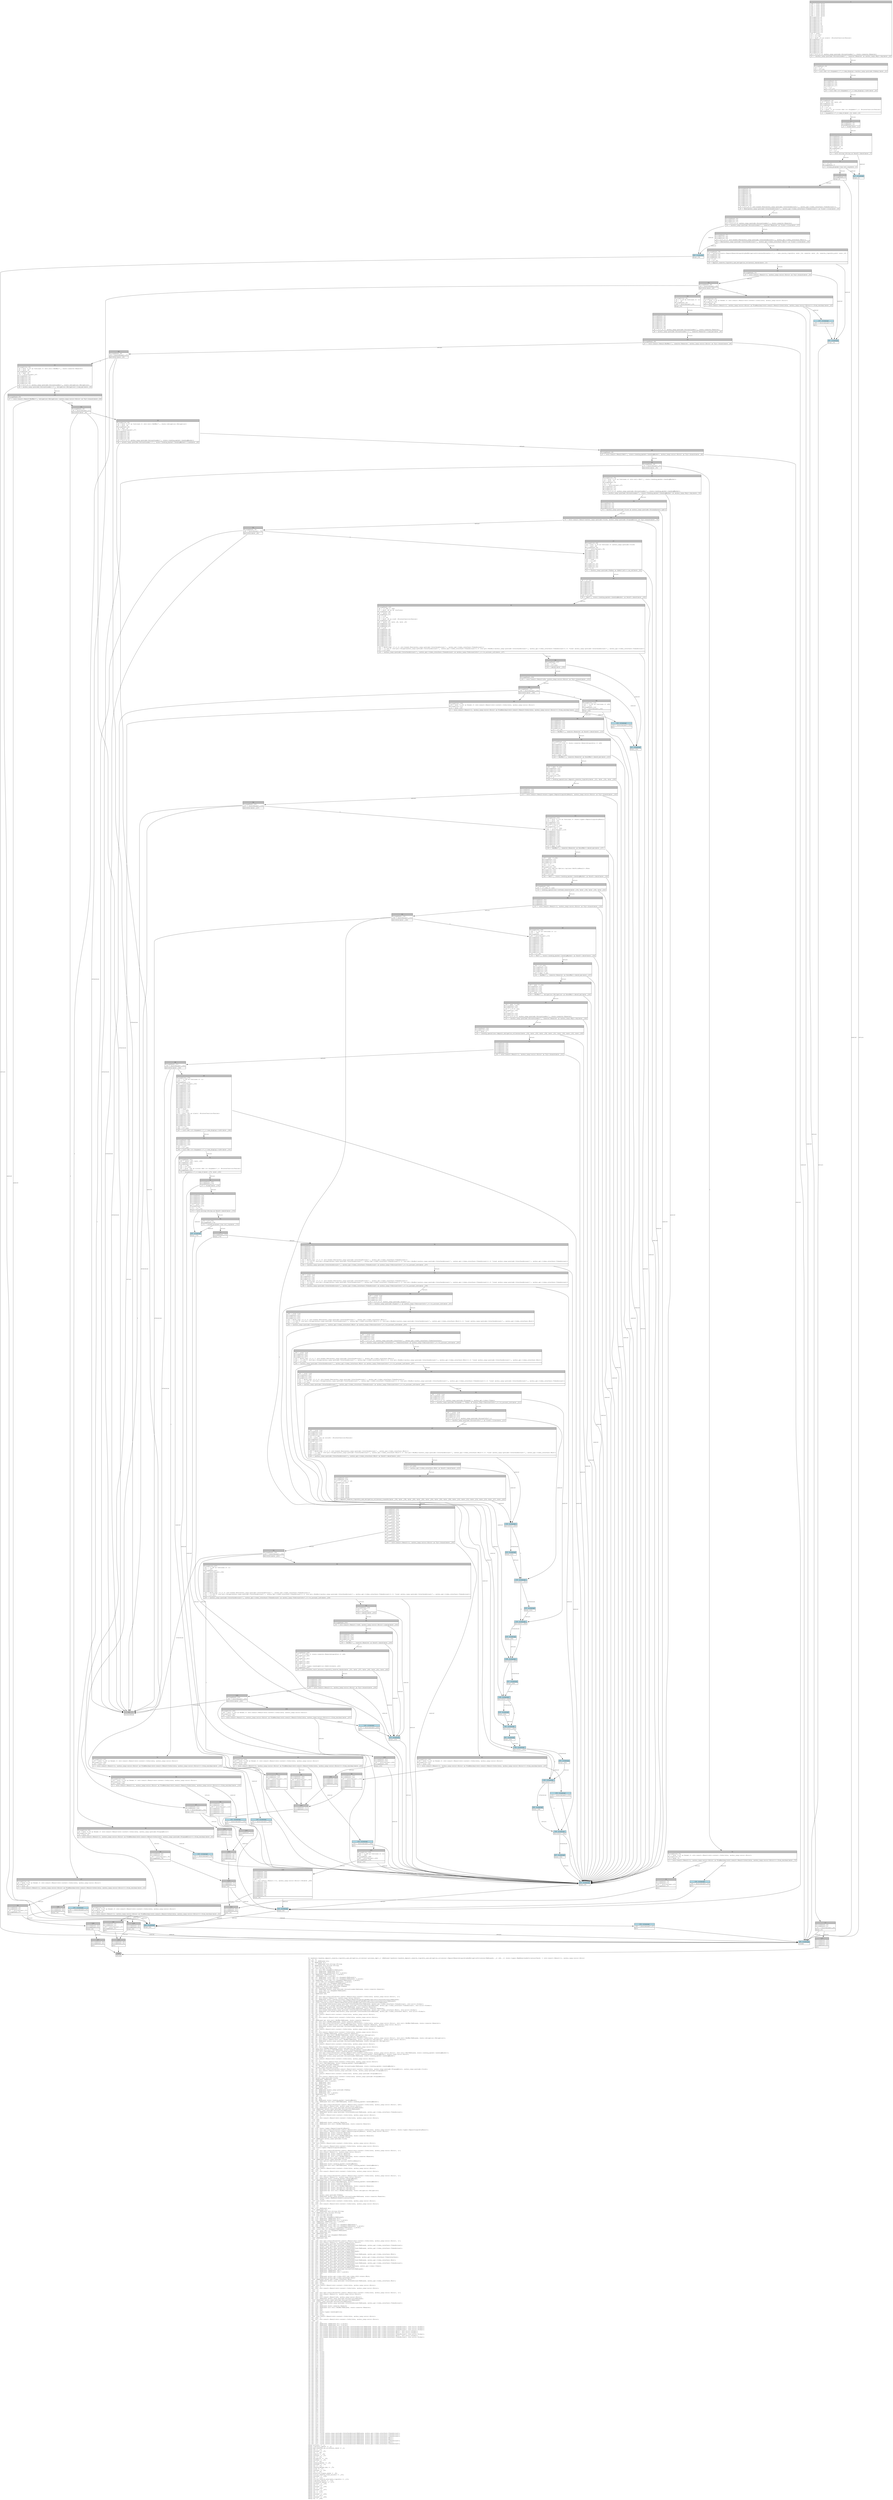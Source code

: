 digraph Mir_0_178 {
    graph [fontname="Courier, monospace"];
    node [fontname="Courier, monospace"];
    edge [fontname="Courier, monospace"];
    label=<fn handlers::handler_deposit_reserve_liquidity_and_obligation_collateral::process_impl(_1: &amp;ReErased handlers::handler_deposit_reserve_liquidity_and_obligation_collateral::DepositReserveLiquidityAndObligationCollateral&lt;ReErased&gt;, _2: u64, _3: state::types::MaxReservesAsCollateralCheck) -&gt; std::result::Result&lt;(), anchor_lang::error::Error&gt;<br align="left"/>let _4: ();<br align="left"/>let mut _5: &amp;ReErased str;<br align="left"/>let _6: &amp;ReErased str;<br align="left"/>let mut _7: &amp;ReErased std::string::String;<br align="left"/>let _8: &amp;ReErased std::string::String;<br align="left"/>let _9: std::string::String;<br align="left"/>let _10: std::string::String;<br align="left"/>let mut _11: std::fmt::Arguments&lt;ReErased&gt;;<br align="left"/>let mut _12: &amp;ReErased [&amp;ReErased str];<br align="left"/>let mut _13: &amp;ReErased [&amp;ReErased str; 2_usize];<br align="left"/>let _14: &amp;ReErased [&amp;ReErased str; 2_usize];<br align="left"/>let _15: [&amp;ReErased str; 2_usize];<br align="left"/>let mut _16: &amp;ReErased [core::fmt::rt::Argument&lt;ReErased&gt;];<br align="left"/>let mut _17: &amp;ReErased [core::fmt::rt::Argument&lt;ReErased&gt;; 2_usize];<br align="left"/>let _18: &amp;ReErased [core::fmt::rt::Argument&lt;ReErased&gt;; 2_usize];<br align="left"/>let _19: [core::fmt::rt::Argument&lt;ReErased&gt;; 2_usize];<br align="left"/>let mut _20: core::fmt::rt::Argument&lt;ReErased&gt;;<br align="left"/>let mut _21: &amp;ReErased anchor_lang::prelude::Pubkey;<br align="left"/>let _22: &amp;ReErased anchor_lang::prelude::Pubkey;<br align="left"/>let _23: anchor_lang::prelude::Pubkey;<br align="left"/>let mut _24: &amp;ReErased anchor_lang::prelude::AccountLoader&lt;ReErased, state::reserve::Reserve&gt;;<br align="left"/>let mut _25: core::fmt::rt::Argument&lt;ReErased&gt;;<br align="left"/>let mut _26: &amp;ReErased u64;<br align="left"/>let _27: &amp;ReErased u64;<br align="left"/>let _28: ();<br align="left"/>let mut _29: std::ops::ControlFlow&lt;std::result::Result&lt;std::convert::Infallible, anchor_lang::error::Error&gt;, ()&gt;;<br align="left"/>let mut _30: std::result::Result&lt;(), anchor_lang::error::Error&gt;;<br align="left"/>let mut _31: &amp;ReErased state::nested_accounts::DepositReserveLiquidityAndObligationCollateralAccounts&lt;ReErased&gt;;<br align="left"/>let _32: &amp;ReErased state::nested_accounts::DepositReserveLiquidityAndObligationCollateralAccounts&lt;ReErased&gt;;<br align="left"/>let _33: state::nested_accounts::DepositReserveLiquidityAndObligationCollateralAccounts&lt;ReErased&gt;;<br align="left"/>let mut _34: std::boxed::Box&lt;anchor_lang::prelude::InterfaceAccount&lt;ReErased, anchor_spl::token_interface::TokenAccount&gt;, std::alloc::Global&gt;;<br align="left"/>let mut _35: &amp;ReErased std::boxed::Box&lt;anchor_lang::prelude::InterfaceAccount&lt;ReErased, anchor_spl::token_interface::TokenAccount&gt;, std::alloc::Global&gt;;<br align="left"/>let mut _36: anchor_lang::prelude::AccountLoader&lt;ReErased, state::reserve::Reserve&gt;;<br align="left"/>let mut _37: &amp;ReErased anchor_lang::prelude::AccountLoader&lt;ReErased, state::reserve::Reserve&gt;;<br align="left"/>let mut _38: std::boxed::Box&lt;anchor_lang::prelude::InterfaceAccount&lt;ReErased, anchor_spl::token_interface::Mint&gt;, std::alloc::Global&gt;;<br align="left"/>let mut _39: &amp;ReErased std::boxed::Box&lt;anchor_lang::prelude::InterfaceAccount&lt;ReErased, anchor_spl::token_interface::Mint&gt;, std::alloc::Global&gt;;<br align="left"/>let mut _40: isize;<br align="left"/>let _41: std::result::Result&lt;std::convert::Infallible, anchor_lang::error::Error&gt;;<br align="left"/>let mut _42: !;<br align="left"/>let mut _43: std::result::Result&lt;std::convert::Infallible, anchor_lang::error::Error&gt;;<br align="left"/>let _44: ();<br align="left"/>let _45: &amp;ReErased mut std::cell::RefMut&lt;ReErased, state::reserve::Reserve&gt;;<br align="left"/>let mut _46: std::cell::RefMut&lt;ReErased, state::reserve::Reserve&gt;;<br align="left"/>let mut _47: std::ops::ControlFlow&lt;std::result::Result&lt;std::convert::Infallible, anchor_lang::error::Error&gt;, std::cell::RefMut&lt;ReErased, state::reserve::Reserve&gt;&gt;;<br align="left"/>let mut _48: std::result::Result&lt;std::cell::RefMut&lt;ReErased, state::reserve::Reserve&gt;, anchor_lang::error::Error&gt;;<br align="left"/>let mut _49: &amp;ReErased anchor_lang::prelude::AccountLoader&lt;ReErased, state::reserve::Reserve&gt;;<br align="left"/>let mut _50: isize;<br align="left"/>let _51: std::result::Result&lt;std::convert::Infallible, anchor_lang::error::Error&gt;;<br align="left"/>let mut _52: !;<br align="left"/>let mut _53: std::result::Result&lt;std::convert::Infallible, anchor_lang::error::Error&gt;;<br align="left"/>let _54: std::cell::RefMut&lt;ReErased, state::reserve::Reserve&gt;;<br align="left"/>let _55: &amp;ReErased mut std::cell::RefMut&lt;ReErased, state::obligation::Obligation&gt;;<br align="left"/>let mut _56: std::cell::RefMut&lt;ReErased, state::obligation::Obligation&gt;;<br align="left"/>let mut _57: std::ops::ControlFlow&lt;std::result::Result&lt;std::convert::Infallible, anchor_lang::error::Error&gt;, std::cell::RefMut&lt;ReErased, state::obligation::Obligation&gt;&gt;;<br align="left"/>let mut _58: std::result::Result&lt;std::cell::RefMut&lt;ReErased, state::obligation::Obligation&gt;, anchor_lang::error::Error&gt;;<br align="left"/>let mut _59: &amp;ReErased anchor_lang::prelude::AccountLoader&lt;ReErased, state::obligation::Obligation&gt;;<br align="left"/>let mut _60: isize;<br align="left"/>let _61: std::result::Result&lt;std::convert::Infallible, anchor_lang::error::Error&gt;;<br align="left"/>let mut _62: !;<br align="left"/>let mut _63: std::result::Result&lt;std::convert::Infallible, anchor_lang::error::Error&gt;;<br align="left"/>let _64: std::cell::RefMut&lt;ReErased, state::obligation::Obligation&gt;;<br align="left"/>let _65: &amp;ReErased std::cell::Ref&lt;ReErased, state::lending_market::LendingMarket&gt;;<br align="left"/>let _66: std::cell::Ref&lt;ReErased, state::lending_market::LendingMarket&gt;;<br align="left"/>let mut _67: std::ops::ControlFlow&lt;std::result::Result&lt;std::convert::Infallible, anchor_lang::error::Error&gt;, std::cell::Ref&lt;ReErased, state::lending_market::LendingMarket&gt;&gt;;<br align="left"/>let mut _68: std::result::Result&lt;std::cell::Ref&lt;ReErased, state::lending_market::LendingMarket&gt;, anchor_lang::error::Error&gt;;<br align="left"/>let mut _69: &amp;ReErased anchor_lang::prelude::AccountLoader&lt;ReErased, state::lending_market::LendingMarket&gt;;<br align="left"/>let mut _70: isize;<br align="left"/>let _71: std::result::Result&lt;std::convert::Infallible, anchor_lang::error::Error&gt;;<br align="left"/>let mut _72: !;<br align="left"/>let mut _73: std::result::Result&lt;std::convert::Infallible, anchor_lang::error::Error&gt;;<br align="left"/>let _74: std::cell::Ref&lt;ReErased, state::lending_market::LendingMarket&gt;;<br align="left"/>let _75: anchor_lang::prelude::Pubkey;<br align="left"/>let mut _76: &amp;ReErased anchor_lang::prelude::AccountLoader&lt;ReErased, state::lending_market::LendingMarket&gt;;<br align="left"/>let _77: anchor_lang::prelude::Clock;<br align="left"/>let mut _78: std::ops::ControlFlow&lt;std::result::Result&lt;std::convert::Infallible, anchor_lang::prelude::ProgramError&gt;, anchor_lang::prelude::Clock&gt;;<br align="left"/>let mut _79: std::result::Result&lt;anchor_lang::prelude::Clock, anchor_lang::prelude::ProgramError&gt;;<br align="left"/>let mut _80: isize;<br align="left"/>let _81: std::result::Result&lt;std::convert::Infallible, anchor_lang::prelude::ProgramError&gt;;<br align="left"/>let mut _82: !;<br align="left"/>let mut _83: std::result::Result&lt;std::convert::Infallible, anchor_lang::prelude::ProgramError&gt;;<br align="left"/>let _84: anchor_lang::prelude::Clock;<br align="left"/>let _85: &amp;ReErased [&amp;ReErased [u8]; 3_usize];<br align="left"/>let _86: [&amp;ReErased [u8]; 3_usize];<br align="left"/>let mut _87: &amp;ReErased [u8];<br align="left"/>let mut _88: &amp;ReErased [u8];<br align="left"/>let _89: &amp;ReErased [u8];<br align="left"/>let mut _90: &amp;ReErased [u8];<br align="left"/>let _91: &amp;ReErased [u8];<br align="left"/>let mut _92: &amp;ReErased anchor_lang::prelude::Pubkey;<br align="left"/>let mut _93: &amp;ReErased [u8];<br align="left"/>let mut _94: &amp;ReErased [u8; 1_usize];<br align="left"/>let _95: &amp;ReErased [u8; 1_usize];<br align="left"/>let _96: [u8; 1_usize];<br align="left"/>let mut _97: u8;<br align="left"/>let mut _98: u64;<br align="left"/>let mut _99: &amp;ReErased state::lending_market::LendingMarket;<br align="left"/>let mut _100: &amp;ReErased std::cell::Ref&lt;ReErased, state::lending_market::LendingMarket&gt;;<br align="left"/>let _101: u64;<br align="left"/>let mut _102: std::ops::ControlFlow&lt;std::result::Result&lt;std::convert::Infallible, anchor_lang::error::Error&gt;, u64&gt;;<br align="left"/>let mut _103: std::result::Result&lt;u64, anchor_lang::error::Error&gt;;<br align="left"/>let mut _104: &amp;ReErased anchor_lang::prelude::AccountInfo&lt;ReErased&gt;;<br align="left"/>let _105: &amp;ReErased anchor_lang::prelude::AccountInfo&lt;ReErased&gt;;<br align="left"/>let _106: anchor_lang::prelude::AccountInfo&lt;ReErased&gt;;<br align="left"/>let mut _107: &amp;ReErased anchor_lang::prelude::InterfaceAccount&lt;ReErased, anchor_spl::token_interface::TokenAccount&gt;;<br align="left"/>let mut _108: isize;<br align="left"/>let _109: std::result::Result&lt;std::convert::Infallible, anchor_lang::error::Error&gt;;<br align="left"/>let mut _110: !;<br align="left"/>let mut _111: std::result::Result&lt;std::convert::Infallible, anchor_lang::error::Error&gt;;<br align="left"/>let _112: u64;<br align="left"/>let _113: u64;<br align="left"/>let mut _114: &amp;ReErased state::reserve::Reserve;<br align="left"/>let mut _115: &amp;ReErased std::cell::RefMut&lt;ReErased, state::reserve::Reserve&gt;;<br align="left"/>let _116: u64;<br align="left"/>let _117: u64;<br align="left"/>let mut _118: state::types::DepositLiquidityResult;<br align="left"/>let mut _119: std::ops::ControlFlow&lt;std::result::Result&lt;std::convert::Infallible, anchor_lang::error::Error&gt;, state::types::DepositLiquidityResult&gt;;<br align="left"/>let mut _120: std::result::Result&lt;state::types::DepositLiquidityResult, anchor_lang::error::Error&gt;;<br align="left"/>let mut _121: &amp;ReErased mut state::reserve::Reserve;<br align="left"/>let mut _122: &amp;ReErased mut state::reserve::Reserve;<br align="left"/>let mut _123: &amp;ReErased mut std::cell::RefMut&lt;ReErased, state::reserve::Reserve&gt;;<br align="left"/>let mut _124: &amp;ReErased anchor_lang::prelude::Clock;<br align="left"/>let _125: &amp;ReErased anchor_lang::prelude::Clock;<br align="left"/>let mut _126: u64;<br align="left"/>let mut _127: isize;<br align="left"/>let _128: std::result::Result&lt;std::convert::Infallible, anchor_lang::error::Error&gt;;<br align="left"/>let mut _129: !;<br align="left"/>let mut _130: std::result::Result&lt;std::convert::Infallible, anchor_lang::error::Error&gt;;<br align="left"/>let _131: state::types::DepositLiquidityResult;<br align="left"/>let _132: ();<br align="left"/>let mut _133: std::ops::ControlFlow&lt;std::result::Result&lt;std::convert::Infallible, anchor_lang::error::Error&gt;, ()&gt;;<br align="left"/>let mut _134: std::result::Result&lt;(), anchor_lang::error::Error&gt;;<br align="left"/>let mut _135: &amp;ReErased mut state::reserve::Reserve;<br align="left"/>let mut _136: &amp;ReErased mut state::reserve::Reserve;<br align="left"/>let mut _137: &amp;ReErased mut std::cell::RefMut&lt;ReErased, state::reserve::Reserve&gt;;<br align="left"/>let mut _138: &amp;ReErased anchor_lang::prelude::Clock;<br align="left"/>let _139: &amp;ReErased anchor_lang::prelude::Clock;<br align="left"/>let mut _140: std::option::Option&lt;utils::prices::GetPriceResult&gt;;<br align="left"/>let mut _141: u16;<br align="left"/>let mut _142: &amp;ReErased state::lending_market::LendingMarket;<br align="left"/>let mut _143: &amp;ReErased std::cell::Ref&lt;ReErased, state::lending_market::LendingMarket&gt;;<br align="left"/>let mut _144: isize;<br align="left"/>let _145: std::result::Result&lt;std::convert::Infallible, anchor_lang::error::Error&gt;;<br align="left"/>let mut _146: !;<br align="left"/>let mut _147: std::result::Result&lt;std::convert::Infallible, anchor_lang::error::Error&gt;;<br align="left"/>let _148: ();<br align="left"/>let _149: ();<br align="left"/>let mut _150: std::ops::ControlFlow&lt;std::result::Result&lt;std::convert::Infallible, anchor_lang::error::Error&gt;, ()&gt;;<br align="left"/>let mut _151: std::result::Result&lt;(), anchor_lang::error::Error&gt;;<br align="left"/>let mut _152: &amp;ReErased state::lending_market::LendingMarket;<br align="left"/>let _153: &amp;ReErased state::lending_market::LendingMarket;<br align="left"/>let mut _154: &amp;ReErased std::cell::Ref&lt;ReErased, state::lending_market::LendingMarket&gt;;<br align="left"/>let mut _155: &amp;ReErased mut state::reserve::Reserve;<br align="left"/>let mut _156: &amp;ReErased mut state::reserve::Reserve;<br align="left"/>let mut _157: &amp;ReErased mut std::cell::RefMut&lt;ReErased, state::reserve::Reserve&gt;;<br align="left"/>let mut _158: &amp;ReErased mut state::obligation::Obligation;<br align="left"/>let mut _159: &amp;ReErased mut state::obligation::Obligation;<br align="left"/>let mut _160: &amp;ReErased mut std::cell::RefMut&lt;ReErased, state::obligation::Obligation&gt;;<br align="left"/>let mut _161: u64;<br align="left"/>let mut _162: u64;<br align="left"/>let mut _163: anchor_lang::prelude::Pubkey;<br align="left"/>let mut _164: &amp;ReErased anchor_lang::prelude::AccountLoader&lt;ReErased, state::reserve::Reserve&gt;;<br align="left"/>let mut _165: state::types::MaxReservesAsCollateralCheck;<br align="left"/>let mut _166: isize;<br align="left"/>let _167: std::result::Result&lt;std::convert::Infallible, anchor_lang::error::Error&gt;;<br align="left"/>let mut _168: !;<br align="left"/>let mut _169: std::result::Result&lt;std::convert::Infallible, anchor_lang::error::Error&gt;;<br align="left"/>let _170: ();<br align="left"/>let _171: ();<br align="left"/>let mut _172: &amp;ReErased str;<br align="left"/>let _173: &amp;ReErased str;<br align="left"/>let mut _174: &amp;ReErased std::string::String;<br align="left"/>let _175: &amp;ReErased std::string::String;<br align="left"/>let _176: std::string::String;<br align="left"/>let _177: std::string::String;<br align="left"/>let mut _178: std::fmt::Arguments&lt;ReErased&gt;;<br align="left"/>let mut _179: &amp;ReErased [&amp;ReErased str];<br align="left"/>let mut _180: &amp;ReErased [&amp;ReErased str; 2_usize];<br align="left"/>let _181: &amp;ReErased [&amp;ReErased str; 2_usize];<br align="left"/>let _182: [&amp;ReErased str; 2_usize];<br align="left"/>let mut _183: &amp;ReErased [core::fmt::rt::Argument&lt;ReErased&gt;];<br align="left"/>let mut _184: &amp;ReErased [core::fmt::rt::Argument&lt;ReErased&gt;; 2_usize];<br align="left"/>let _185: &amp;ReErased [core::fmt::rt::Argument&lt;ReErased&gt;; 2_usize];<br align="left"/>let _186: [core::fmt::rt::Argument&lt;ReErased&gt;; 2_usize];<br align="left"/>let mut _187: core::fmt::rt::Argument&lt;ReErased&gt;;<br align="left"/>let mut _188: &amp;ReErased u64;<br align="left"/>let _189: &amp;ReErased u64;<br align="left"/>let mut _190: core::fmt::rt::Argument&lt;ReErased&gt;;<br align="left"/>let mut _191: &amp;ReErased u64;<br align="left"/>let _192: &amp;ReErased u64;<br align="left"/>let _193: ();<br align="left"/>let mut _194: std::ops::ControlFlow&lt;std::result::Result&lt;std::convert::Infallible, anchor_lang::error::Error&gt;, ()&gt;;<br align="left"/>let mut _195: std::result::Result&lt;(), anchor_lang::error::Error&gt;;<br align="left"/>let mut _196: anchor_lang::prelude::AccountInfo&lt;ReErased&gt;;<br align="left"/>let mut _197: &amp;ReErased anchor_lang::prelude::InterfaceAccount&lt;ReErased, anchor_spl::token_interface::TokenAccount&gt;;<br align="left"/>let mut _198: anchor_lang::prelude::AccountInfo&lt;ReErased&gt;;<br align="left"/>let mut _199: &amp;ReErased anchor_lang::prelude::InterfaceAccount&lt;ReErased, anchor_spl::token_interface::TokenAccount&gt;;<br align="left"/>let mut _200: anchor_lang::prelude::AccountInfo&lt;ReErased&gt;;<br align="left"/>let mut _201: &amp;ReErased anchor_lang::prelude::Signer&lt;ReErased&gt;;<br align="left"/>let mut _202: anchor_lang::prelude::AccountInfo&lt;ReErased&gt;;<br align="left"/>let mut _203: &amp;ReErased anchor_lang::prelude::InterfaceAccount&lt;ReErased, anchor_spl::token_interface::Mint&gt;;<br align="left"/>let mut _204: anchor_lang::prelude::AccountInfo&lt;ReErased&gt;;<br align="left"/>let mut _205: &amp;ReErased anchor_lang::prelude::Interface&lt;ReErased, anchor_spl::token_interface::TokenInterface&gt;;<br align="left"/>let mut _206: anchor_lang::prelude::AccountInfo&lt;ReErased&gt;;<br align="left"/>let mut _207: &amp;ReErased anchor_lang::prelude::InterfaceAccount&lt;ReErased, anchor_spl::token_interface::Mint&gt;;<br align="left"/>let mut _208: anchor_lang::prelude::AccountInfo&lt;ReErased&gt;;<br align="left"/>let mut _209: &amp;ReErased anchor_lang::prelude::InterfaceAccount&lt;ReErased, anchor_spl::token_interface::TokenAccount&gt;;<br align="left"/>let mut _210: anchor_lang::prelude::AccountInfo&lt;ReErased&gt;;<br align="left"/>let mut _211: &amp;ReErased anchor_lang::prelude::Program&lt;ReErased, anchor_spl::token::Token&gt;;<br align="left"/>let mut _212: anchor_lang::prelude::AccountInfo&lt;ReErased&gt;;<br align="left"/>let mut _213: &amp;ReErased anchor_lang::prelude::AccountInfo&lt;ReErased&gt;;<br align="left"/>let mut _214: &amp;ReErased [&amp;ReErased [u8]];<br align="left"/>let mut _215: &amp;ReErased [&amp;ReErased [u8]; 3_usize];<br align="left"/>let mut _216: u64;<br align="left"/>let mut _217: u8;<br align="left"/>let mut _218: &amp;ReErased anchor_spl::token_2022::spl_token_2022::state::Mint;<br align="left"/>let mut _219: &amp;ReErased anchor_spl::token_interface::Mint;<br align="left"/>let _220: &amp;ReErased anchor_spl::token_interface::Mint;<br align="left"/>let mut _221: &amp;ReErased anchor_lang::prelude::InterfaceAccount&lt;ReErased, anchor_spl::token_interface::Mint&gt;;<br align="left"/>let mut _222: u64;<br align="left"/>let mut _223: isize;<br align="left"/>let _224: std::result::Result&lt;std::convert::Infallible, anchor_lang::error::Error&gt;;<br align="left"/>let mut _225: !;<br align="left"/>let mut _226: std::result::Result&lt;std::convert::Infallible, anchor_lang::error::Error&gt;;<br align="left"/>let _227: ();<br align="left"/>let _228: ();<br align="left"/>let mut _229: std::ops::ControlFlow&lt;std::result::Result&lt;std::convert::Infallible, anchor_lang::error::Error&gt;, ()&gt;;<br align="left"/>let mut _230: std::result::Result&lt;(), anchor_lang::error::Error&gt;;<br align="left"/>let mut _231: u64;<br align="left"/>let mut _232: std::result::Result&lt;u64, anchor_lang::error::Error&gt;;<br align="left"/>let mut _233: &amp;ReErased anchor_lang::prelude::AccountInfo&lt;ReErased&gt;;<br align="left"/>let _234: &amp;ReErased anchor_lang::prelude::AccountInfo&lt;ReErased&gt;;<br align="left"/>let _235: anchor_lang::prelude::AccountInfo&lt;ReErased&gt;;<br align="left"/>let mut _236: &amp;ReErased anchor_lang::prelude::InterfaceAccount&lt;ReErased, anchor_spl::token_interface::TokenAccount&gt;;<br align="left"/>let mut _237: u64;<br align="left"/>let mut _238: &amp;ReErased state::reserve::Reserve;<br align="left"/>let mut _239: &amp;ReErased std::cell::RefMut&lt;ReErased, state::reserve::Reserve&gt;;<br align="left"/>let mut _240: u64;<br align="left"/>let mut _241: u64;<br align="left"/>let mut _242: state::types::LendingAction;<br align="left"/>let mut _243: u64;<br align="left"/>let mut _244: isize;<br align="left"/>let _245: std::result::Result&lt;std::convert::Infallible, anchor_lang::error::Error&gt;;<br align="left"/>let mut _246: !;<br align="left"/>let mut _247: std::result::Result&lt;std::convert::Infallible, anchor_lang::error::Error&gt;;<br align="left"/>let _248: ();<br align="left"/>let mut _249: ();<br align="left"/>let mut _250: &amp;ReErased [&amp;ReErased str; 2_usize];<br align="left"/>let mut _251: &amp;ReErased [&amp;ReErased str; 2_usize];<br align="left"/>let mut _252: std::boxed::Box&lt;anchor_lang::prelude::InterfaceAccount&lt;ReErased, anchor_spl::token_interface::TokenAccount&gt;, std::alloc::Global&gt;;<br align="left"/>let mut _253: std::boxed::Box&lt;anchor_lang::prelude::InterfaceAccount&lt;ReErased, anchor_spl::token_interface::TokenAccount&gt;, std::alloc::Global&gt;;<br align="left"/>let mut _254: std::boxed::Box&lt;anchor_lang::prelude::InterfaceAccount&lt;ReErased, anchor_spl::token_interface::TokenAccount&gt;, std::alloc::Global&gt;;<br align="left"/>let mut _255: std::boxed::Box&lt;anchor_lang::prelude::InterfaceAccount&lt;ReErased, anchor_spl::token_interface::Mint&gt;, std::alloc::Global&gt;;<br align="left"/>let mut _256: std::boxed::Box&lt;anchor_lang::prelude::InterfaceAccount&lt;ReErased, anchor_spl::token_interface::Mint&gt;, std::alloc::Global&gt;;<br align="left"/>let mut _257: std::boxed::Box&lt;anchor_lang::prelude::InterfaceAccount&lt;ReErased, anchor_spl::token_interface::TokenAccount&gt;, std::alloc::Global&gt;;<br align="left"/>let mut _258: std::boxed::Box&lt;anchor_lang::prelude::InterfaceAccount&lt;ReErased, anchor_spl::token_interface::Mint&gt;, std::alloc::Global&gt;;<br align="left"/>let mut _259: std::boxed::Box&lt;anchor_lang::prelude::InterfaceAccount&lt;ReErased, anchor_spl::token_interface::TokenAccount&gt;, std::alloc::Global&gt;;<br align="left"/>let mut _260: bool;<br align="left"/>let mut _261: bool;<br align="left"/>let mut _262: bool;<br align="left"/>let mut _263: bool;<br align="left"/>let mut _264: bool;<br align="left"/>let mut _265: bool;<br align="left"/>let mut _266: bool;<br align="left"/>let mut _267: bool;<br align="left"/>let mut _268: bool;<br align="left"/>let mut _269: isize;<br align="left"/>let mut _270: isize;<br align="left"/>let mut _271: isize;<br align="left"/>let mut _272: isize;<br align="left"/>let mut _273: isize;<br align="left"/>let mut _274: isize;<br align="left"/>let mut _275: isize;<br align="left"/>let mut _276: isize;<br align="left"/>let mut _277: isize;<br align="left"/>let mut _278: isize;<br align="left"/>let mut _279: isize;<br align="left"/>let mut _280: isize;<br align="left"/>let mut _281: isize;<br align="left"/>let mut _282: isize;<br align="left"/>let mut _283: isize;<br align="left"/>let mut _284: isize;<br align="left"/>let mut _285: isize;<br align="left"/>let mut _286: isize;<br align="left"/>let mut _287: isize;<br align="left"/>let mut _288: isize;<br align="left"/>let mut _289: isize;<br align="left"/>let mut _290: isize;<br align="left"/>let mut _291: isize;<br align="left"/>let mut _292: isize;<br align="left"/>let mut _293: isize;<br align="left"/>let mut _294: isize;<br align="left"/>let mut _295: isize;<br align="left"/>let mut _296: isize;<br align="left"/>let mut _297: isize;<br align="left"/>let mut _298: isize;<br align="left"/>let mut _299: isize;<br align="left"/>let mut _300: isize;<br align="left"/>let mut _301: isize;<br align="left"/>let mut _302: isize;<br align="left"/>let mut _303: isize;<br align="left"/>let mut _304: isize;<br align="left"/>let mut _305: isize;<br align="left"/>let mut _306: isize;<br align="left"/>let mut _307: isize;<br align="left"/>let mut _308: isize;<br align="left"/>let mut _309: isize;<br align="left"/>let mut _310: isize;<br align="left"/>let mut _311: isize;<br align="left"/>let mut _312: isize;<br align="left"/>let mut _313: isize;<br align="left"/>let mut _314: isize;<br align="left"/>let mut _315: isize;<br align="left"/>let mut _316: isize;<br align="left"/>let mut _317: isize;<br align="left"/>let mut _318: isize;<br align="left"/>let mut _319: isize;<br align="left"/>let mut _320: isize;<br align="left"/>let mut _321: isize;<br align="left"/>let mut _322: isize;<br align="left"/>let mut _323: isize;<br align="left"/>let mut _324: *const anchor_lang::prelude::InterfaceAccount&lt;ReErased, anchor_spl::token_interface::TokenAccount&gt;;<br align="left"/>let mut _325: *const anchor_lang::prelude::InterfaceAccount&lt;ReErased, anchor_spl::token_interface::TokenAccount&gt;;<br align="left"/>let mut _326: *const anchor_lang::prelude::InterfaceAccount&lt;ReErased, anchor_spl::token_interface::TokenAccount&gt;;<br align="left"/>let mut _327: *const anchor_lang::prelude::InterfaceAccount&lt;ReErased, anchor_spl::token_interface::Mint&gt;;<br align="left"/>let mut _328: *const anchor_lang::prelude::InterfaceAccount&lt;ReErased, anchor_spl::token_interface::Mint&gt;;<br align="left"/>let mut _329: *const anchor_lang::prelude::InterfaceAccount&lt;ReErased, anchor_spl::token_interface::TokenAccount&gt;;<br align="left"/>let mut _330: *const anchor_lang::prelude::InterfaceAccount&lt;ReErased, anchor_spl::token_interface::Mint&gt;;<br align="left"/>let mut _331: *const anchor_lang::prelude::InterfaceAccount&lt;ReErased, anchor_spl::token_interface::TokenAccount&gt;;<br align="left"/>debug accounts =&gt; _1;<br align="left"/>debug liquidity_amount =&gt; _2;<br align="left"/>debug max_reserves_as_collateral_check =&gt; _3;<br align="left"/>debug res =&gt; _10;<br align="left"/>debug residual =&gt; _41;<br align="left"/>debug val =&gt; _44;<br align="left"/>debug reserve =&gt; _45;<br align="left"/>debug residual =&gt; _51;<br align="left"/>debug val =&gt; _54;<br align="left"/>debug obligation =&gt; _55;<br align="left"/>debug residual =&gt; _61;<br align="left"/>debug val =&gt; _64;<br align="left"/>debug lending_market =&gt; _65;<br align="left"/>debug residual =&gt; _71;<br align="left"/>debug val =&gt; _74;<br align="left"/>debug lending_market_key =&gt; _75;<br align="left"/>debug clock =&gt; _77;<br align="left"/>debug residual =&gt; _81;<br align="left"/>debug val =&gt; _84;<br align="left"/>debug authority_signer_seeds =&gt; _85;<br align="left"/>debug initial_reserve_token_balance =&gt; _101;<br align="left"/>debug residual =&gt; _109;<br align="left"/>debug val =&gt; _112;<br align="left"/>debug initial_reserve_available_liquidity =&gt; _113;<br align="left"/>debug liquidity_amount =&gt; _116;<br align="left"/>debug collateral_amount =&gt; _117;<br align="left"/>debug residual =&gt; _128;<br align="left"/>debug val =&gt; _131;<br align="left"/>debug residual =&gt; _145;<br align="left"/>debug val =&gt; _148;<br align="left"/>debug residual =&gt; _167;<br align="left"/>debug val =&gt; _170;<br align="left"/>debug res =&gt; _177;<br align="left"/>debug residual =&gt; _224;<br align="left"/>debug val =&gt; _227;<br align="left"/>debug residual =&gt; _245;<br align="left"/>debug val =&gt; _248;<br align="left"/>>;
    bb0__0_178 [shape="none", label=<<table border="0" cellborder="1" cellspacing="0"><tr><td bgcolor="gray" align="center" colspan="1">0</td></tr><tr><td align="left" balign="left">_268 = const false<br/>_267 = const false<br/>_266 = const false<br/>_265 = const false<br/>_264 = const false<br/>_263 = const false<br/>_262 = const false<br/>_261 = const false<br/>_260 = const false<br/>StorageLive(_4)<br/>StorageLive(_5)<br/>StorageLive(_6)<br/>StorageLive(_7)<br/>StorageLive(_8)<br/>StorageLive(_9)<br/>StorageLive(_10)<br/>StorageLive(_11)<br/>StorageLive(_12)<br/>StorageLive(_13)<br/>StorageLive(_14)<br/>_251 = const _<br/>_14 = &amp;(*_251)<br/>_13 = &amp;(*_14)<br/>_12 = move _13 as &amp;[&amp;str] (PointerCoercion(Unsize))<br/>StorageDead(_13)<br/>StorageLive(_16)<br/>StorageLive(_17)<br/>StorageLive(_18)<br/>StorageLive(_19)<br/>StorageLive(_20)<br/>StorageLive(_21)<br/>StorageLive(_22)<br/>StorageLive(_23)<br/>StorageLive(_24)<br/>_24 = &amp;((*_1).4: anchor_lang::prelude::AccountLoader&lt;'_, state::reserve::Reserve&gt;)<br/></td></tr><tr><td align="left">_23 = &lt;anchor_lang::prelude::AccountLoader&lt;'_, reserve::Reserve&gt; as anchor_lang::Key&gt;::key(move _24)</td></tr></table>>];
    bb1__0_178 [shape="none", label=<<table border="0" cellborder="1" cellspacing="0"><tr><td bgcolor="gray" align="center" colspan="1">1</td></tr><tr><td align="left" balign="left">StorageDead(_24)<br/>_22 = &amp;_23<br/>_21 = &amp;(*_22)<br/></td></tr><tr><td align="left">_20 = core::fmt::rt::Argument::&lt;'_&gt;::new_display::&lt;anchor_lang::prelude::Pubkey&gt;(move _21)</td></tr></table>>];
    bb2__0_178 [shape="none", label=<<table border="0" cellborder="1" cellspacing="0"><tr><td bgcolor="gray" align="center" colspan="1">2</td></tr><tr><td align="left" balign="left">StorageDead(_21)<br/>StorageLive(_25)<br/>StorageLive(_26)<br/>StorageLive(_27)<br/>_27 = &amp;_2<br/>_26 = &amp;(*_27)<br/></td></tr><tr><td align="left">_25 = core::fmt::rt::Argument::&lt;'_&gt;::new_display::&lt;u64&gt;(move _26)</td></tr></table>>];
    bb3__0_178 [shape="none", label=<<table border="0" cellborder="1" cellspacing="0"><tr><td bgcolor="gray" align="center" colspan="1">3</td></tr><tr><td align="left" balign="left">StorageDead(_26)<br/>_19 = [move _20, move _25]<br/>StorageDead(_25)<br/>StorageDead(_20)<br/>_18 = &amp;_19<br/>_17 = &amp;(*_18)<br/>_16 = move _17 as &amp;[core::fmt::rt::Argument&lt;'_&gt;] (PointerCoercion(Unsize))<br/>StorageDead(_17)<br/></td></tr><tr><td align="left">_11 = Arguments::&lt;'_&gt;::new_v1(move _12, move _16)</td></tr></table>>];
    bb4__0_178 [shape="none", label=<<table border="0" cellborder="1" cellspacing="0"><tr><td bgcolor="gray" align="center" colspan="1">4</td></tr><tr><td align="left" balign="left">StorageDead(_16)<br/>StorageDead(_12)<br/></td></tr><tr><td align="left">_10 = format(move _11)</td></tr></table>>];
    bb5__0_178 [shape="none", label=<<table border="0" cellborder="1" cellspacing="0"><tr><td bgcolor="gray" align="center" colspan="1">5</td></tr><tr><td align="left" balign="left">StorageDead(_11)<br/>StorageDead(_27)<br/>StorageDead(_23)<br/>StorageDead(_22)<br/>StorageDead(_19)<br/>StorageDead(_18)<br/>StorageDead(_14)<br/>_9 = move _10<br/>StorageDead(_10)<br/>_8 = &amp;_9<br/>_7 = &amp;(*_8)<br/></td></tr><tr><td align="left">_6 = &lt;std::string::String as Deref&gt;::deref(move _7)</td></tr></table>>];
    bb6__0_178 [shape="none", label=<<table border="0" cellborder="1" cellspacing="0"><tr><td bgcolor="gray" align="center" colspan="1">6</td></tr><tr><td align="left" balign="left">_5 = &amp;(*_6)<br/>StorageDead(_7)<br/></td></tr><tr><td align="left">_4 = solana_program::log::sol_log(move _5)</td></tr></table>>];
    bb7__0_178 [shape="none", label=<<table border="0" cellborder="1" cellspacing="0"><tr><td bgcolor="gray" align="center" colspan="1">7</td></tr><tr><td align="left" balign="left">StorageDead(_5)<br/></td></tr><tr><td align="left">drop(_9)</td></tr></table>>];
    bb8__0_178 [shape="none", label=<<table border="0" cellborder="1" cellspacing="0"><tr><td bgcolor="gray" align="center" colspan="1">8</td></tr><tr><td align="left" balign="left">StorageDead(_9)<br/>StorageDead(_8)<br/>StorageDead(_6)<br/>StorageDead(_4)<br/>StorageLive(_28)<br/>StorageLive(_29)<br/>StorageLive(_30)<br/>StorageLive(_31)<br/>StorageLive(_32)<br/>StorageLive(_33)<br/>StorageLive(_34)<br/>StorageLive(_35)<br/>_35 = &amp;((*_1).9: std::boxed::Box&lt;anchor_lang::prelude::InterfaceAccount&lt;'_, anchor_spl::token_interface::TokenAccount&gt;&gt;)<br/></td></tr><tr><td align="left">_34 = &lt;Box&lt;anchor_lang::prelude::InterfaceAccount&lt;'_, anchor_spl::token_interface::TokenAccount&gt;&gt; as Clone&gt;::clone(move _35)</td></tr></table>>];
    bb9__0_178 [shape="none", label=<<table border="0" cellborder="1" cellspacing="0"><tr><td bgcolor="gray" align="center" colspan="1">9</td></tr><tr><td align="left" balign="left">StorageDead(_35)<br/>StorageLive(_36)<br/>StorageLive(_37)<br/>_37 = &amp;((*_1).4: anchor_lang::prelude::AccountLoader&lt;'_, state::reserve::Reserve&gt;)<br/></td></tr><tr><td align="left">_36 = &lt;anchor_lang::prelude::AccountLoader&lt;'_, reserve::Reserve&gt; as Clone&gt;::clone(move _37)</td></tr></table>>];
    bb10__0_178 [shape="none", label=<<table border="0" cellborder="1" cellspacing="0"><tr><td bgcolor="gray" align="center" colspan="1">10</td></tr><tr><td align="left" balign="left">StorageDead(_37)<br/>StorageLive(_38)<br/>StorageLive(_39)<br/>_39 = &amp;((*_1).5: std::boxed::Box&lt;anchor_lang::prelude::InterfaceAccount&lt;'_, anchor_spl::token_interface::Mint&gt;&gt;)<br/></td></tr><tr><td align="left">_38 = &lt;Box&lt;anchor_lang::prelude::InterfaceAccount&lt;'_, anchor_spl::token_interface::Mint&gt;&gt; as Clone&gt;::clone(move _39)</td></tr></table>>];
    bb11__0_178 [shape="none", label=<<table border="0" cellborder="1" cellspacing="0"><tr><td bgcolor="gray" align="center" colspan="1">11</td></tr><tr><td align="left" balign="left">StorageDead(_39)<br/>_33 = nested_accounts::DepositReserveLiquidityAndObligationCollateralAccounts::&lt;'_&gt; { user_source_liquidity: move _34, reserve: move _36, reserve_liquidity_mint: move _38 }<br/>StorageDead(_38)<br/>StorageDead(_36)<br/>StorageDead(_34)<br/>_32 = &amp;_33<br/>_31 = &amp;(*_32)<br/></td></tr><tr><td align="left">_30 = deposit_reserve_liquidity_and_obligation_collateral_checks(move _31)</td></tr></table>>];
    bb12__0_178 [shape="none", label=<<table border="0" cellborder="1" cellspacing="0"><tr><td bgcolor="gray" align="center" colspan="1">12</td></tr><tr><td align="left" balign="left">StorageDead(_31)<br/></td></tr><tr><td align="left">_29 = &lt;std::result::Result&lt;(), anchor_lang::error::Error&gt; as Try&gt;::branch(move _30)</td></tr></table>>];
    bb13__0_178 [shape="none", label=<<table border="0" cellborder="1" cellspacing="0"><tr><td bgcolor="gray" align="center" colspan="1">13</td></tr><tr><td align="left" balign="left">StorageDead(_30)<br/>_40 = discriminant(_29)<br/></td></tr><tr><td align="left">switchInt(move _40)</td></tr></table>>];
    bb14__0_178 [shape="none", label=<<table border="0" cellborder="1" cellspacing="0"><tr><td bgcolor="gray" align="center" colspan="1">14</td></tr><tr><td align="left" balign="left">StorageLive(_44)<br/>_44 = ((_29 as Continue).0: ())<br/>_28 = _44<br/>StorageDead(_44)<br/>_269 = discriminant(_29)<br/></td></tr><tr><td align="left">drop(_33)</td></tr></table>>];
    bb15__0_178 [shape="none", label=<<table border="0" cellborder="1" cellspacing="0"><tr><td bgcolor="gray" align="center" colspan="1">15</td></tr><tr><td align="left">unreachable</td></tr></table>>];
    bb16__0_178 [shape="none", label=<<table border="0" cellborder="1" cellspacing="0"><tr><td bgcolor="gray" align="center" colspan="1">16</td></tr><tr><td align="left" balign="left">StorageLive(_41)<br/>_41 = move ((_29 as Break).0: std::result::Result&lt;std::convert::Infallible, anchor_lang::error::Error&gt;)<br/>StorageLive(_43)<br/>_43 = move _41<br/></td></tr><tr><td align="left">_0 = &lt;std::result::Result&lt;(), anchor_lang::error::Error&gt; as FromResidual&lt;std::result::Result&lt;Infallible, anchor_lang::error::Error&gt;&gt;&gt;::from_residual(move _43)</td></tr></table>>];
    bb17__0_178 [shape="none", label=<<table border="0" cellborder="1" cellspacing="0"><tr><td bgcolor="gray" align="center" colspan="1">17</td></tr><tr><td align="left" balign="left">StorageDead(_43)<br/>StorageDead(_41)<br/>_311 = discriminant(_29)<br/></td></tr><tr><td align="left">drop(_33)</td></tr></table>>];
    bb18__0_178 [shape="none", label=<<table border="0" cellborder="1" cellspacing="0"><tr><td bgcolor="gray" align="center" colspan="1">18</td></tr><tr><td align="left" balign="left">StorageDead(_33)<br/>StorageDead(_32)<br/>StorageDead(_29)<br/>StorageDead(_28)<br/>StorageLive(_45)<br/>StorageLive(_46)<br/>StorageLive(_47)<br/>StorageLive(_48)<br/>StorageLive(_49)<br/>_49 = &amp;((*_1).4: anchor_lang::prelude::AccountLoader&lt;'_, state::reserve::Reserve&gt;)<br/></td></tr><tr><td align="left">_48 = anchor_lang::prelude::AccountLoader::&lt;'_, reserve::Reserve&gt;::load_mut(move _49)</td></tr></table>>];
    bb19__0_178 [shape="none", label=<<table border="0" cellborder="1" cellspacing="0"><tr><td bgcolor="gray" align="center" colspan="1">19</td></tr><tr><td align="left" balign="left">StorageDead(_49)<br/></td></tr><tr><td align="left">_47 = &lt;std::result::Result&lt;RefMut&lt;'_, reserve::Reserve&gt;, anchor_lang::error::Error&gt; as Try&gt;::branch(move _48)</td></tr></table>>];
    bb20__0_178 [shape="none", label=<<table border="0" cellborder="1" cellspacing="0"><tr><td bgcolor="gray" align="center" colspan="1">20</td></tr><tr><td align="left" balign="left">StorageDead(_48)<br/>_50 = discriminant(_47)<br/></td></tr><tr><td align="left">switchInt(move _50)</td></tr></table>>];
    bb21__0_178 [shape="none", label=<<table border="0" cellborder="1" cellspacing="0"><tr><td bgcolor="gray" align="center" colspan="1">21</td></tr><tr><td align="left" balign="left">StorageLive(_54)<br/>_54 = move ((_47 as Continue).0: std::cell::RefMut&lt;'_, state::reserve::Reserve&gt;)<br/>_46 = move _54<br/>StorageDead(_54)<br/>_45 = &amp;mut _46<br/>_271 = discriminant(_47)<br/>StorageDead(_47)<br/>StorageLive(_55)<br/>StorageLive(_56)<br/>StorageLive(_57)<br/>StorageLive(_58)<br/>StorageLive(_59)<br/>_59 = &amp;((*_1).1: anchor_lang::prelude::AccountLoader&lt;'_, state::obligation::Obligation&gt;)<br/></td></tr><tr><td align="left">_58 = anchor_lang::prelude::AccountLoader::&lt;'_, obligation::Obligation&gt;::load_mut(move _59)</td></tr></table>>];
    bb22__0_178 [shape="none", label=<<table border="0" cellborder="1" cellspacing="0"><tr><td bgcolor="gray" align="center" colspan="1">22</td></tr><tr><td align="left" balign="left">StorageLive(_51)<br/>_51 = move ((_47 as Break).0: std::result::Result&lt;std::convert::Infallible, anchor_lang::error::Error&gt;)<br/>StorageLive(_53)<br/>_53 = move _51<br/></td></tr><tr><td align="left">_0 = &lt;std::result::Result&lt;(), anchor_lang::error::Error&gt; as FromResidual&lt;std::result::Result&lt;Infallible, anchor_lang::error::Error&gt;&gt;&gt;::from_residual(move _53)</td></tr></table>>];
    bb23__0_178 [shape="none", label=<<table border="0" cellborder="1" cellspacing="0"><tr><td bgcolor="gray" align="center" colspan="1">23</td></tr><tr><td align="left" balign="left">StorageDead(_53)<br/>StorageDead(_51)<br/>_309 = discriminant(_47)<br/>StorageDead(_47)<br/></td></tr><tr><td align="left">goto</td></tr></table>>];
    bb24__0_178 [shape="none", label=<<table border="0" cellborder="1" cellspacing="0"><tr><td bgcolor="gray" align="center" colspan="1">24</td></tr><tr><td align="left" balign="left">StorageDead(_59)<br/></td></tr><tr><td align="left">_57 = &lt;std::result::Result&lt;RefMut&lt;'_, obligation::Obligation&gt;, anchor_lang::error::Error&gt; as Try&gt;::branch(move _58)</td></tr></table>>];
    bb25__0_178 [shape="none", label=<<table border="0" cellborder="1" cellspacing="0"><tr><td bgcolor="gray" align="center" colspan="1">25</td></tr><tr><td align="left" balign="left">StorageDead(_58)<br/>_60 = discriminant(_57)<br/></td></tr><tr><td align="left">switchInt(move _60)</td></tr></table>>];
    bb26__0_178 [shape="none", label=<<table border="0" cellborder="1" cellspacing="0"><tr><td bgcolor="gray" align="center" colspan="1">26</td></tr><tr><td align="left" balign="left">StorageLive(_64)<br/>_64 = move ((_57 as Continue).0: std::cell::RefMut&lt;'_, state::obligation::Obligation&gt;)<br/>_56 = move _64<br/>StorageDead(_64)<br/>_55 = &amp;mut _56<br/>_273 = discriminant(_57)<br/>StorageDead(_57)<br/>StorageLive(_65)<br/>StorageLive(_66)<br/>StorageLive(_67)<br/>StorageLive(_68)<br/>StorageLive(_69)<br/>_69 = &amp;((*_1).2: anchor_lang::prelude::AccountLoader&lt;'_, state::lending_market::LendingMarket&gt;)<br/></td></tr><tr><td align="left">_68 = anchor_lang::prelude::AccountLoader::&lt;'_, state::lending_market::LendingMarket&gt;::load(move _69)</td></tr></table>>];
    bb27__0_178 [shape="none", label=<<table border="0" cellborder="1" cellspacing="0"><tr><td bgcolor="gray" align="center" colspan="1">27</td></tr><tr><td align="left" balign="left">StorageLive(_61)<br/>_61 = move ((_57 as Break).0: std::result::Result&lt;std::convert::Infallible, anchor_lang::error::Error&gt;)<br/>StorageLive(_63)<br/>_63 = move _61<br/></td></tr><tr><td align="left">_0 = &lt;std::result::Result&lt;(), anchor_lang::error::Error&gt; as FromResidual&lt;std::result::Result&lt;Infallible, anchor_lang::error::Error&gt;&gt;&gt;::from_residual(move _63)</td></tr></table>>];
    bb28__0_178 [shape="none", label=<<table border="0" cellborder="1" cellspacing="0"><tr><td bgcolor="gray" align="center" colspan="1">28</td></tr><tr><td align="left" balign="left">StorageDead(_63)<br/>StorageDead(_61)<br/>_307 = discriminant(_57)<br/>StorageDead(_57)<br/></td></tr><tr><td align="left">goto</td></tr></table>>];
    bb29__0_178 [shape="none", label=<<table border="0" cellborder="1" cellspacing="0"><tr><td bgcolor="gray" align="center" colspan="1">29</td></tr><tr><td align="left" balign="left">StorageDead(_69)<br/></td></tr><tr><td align="left">_67 = &lt;std::result::Result&lt;Ref&lt;'_, state::lending_market::LendingMarket&gt;, anchor_lang::error::Error&gt; as Try&gt;::branch(move _68)</td></tr></table>>];
    bb30__0_178 [shape="none", label=<<table border="0" cellborder="1" cellspacing="0"><tr><td bgcolor="gray" align="center" colspan="1">30</td></tr><tr><td align="left" balign="left">StorageDead(_68)<br/>_70 = discriminant(_67)<br/></td></tr><tr><td align="left">switchInt(move _70)</td></tr></table>>];
    bb31__0_178 [shape="none", label=<<table border="0" cellborder="1" cellspacing="0"><tr><td bgcolor="gray" align="center" colspan="1">31</td></tr><tr><td align="left" balign="left">StorageLive(_74)<br/>_74 = move ((_67 as Continue).0: std::cell::Ref&lt;'_, state::lending_market::LendingMarket&gt;)<br/>_66 = move _74<br/>StorageDead(_74)<br/>_65 = &amp;_66<br/>_275 = discriminant(_67)<br/>StorageDead(_67)<br/>StorageLive(_75)<br/>StorageLive(_76)<br/>_76 = &amp;((*_1).2: anchor_lang::prelude::AccountLoader&lt;'_, state::lending_market::LendingMarket&gt;)<br/></td></tr><tr><td align="left">_75 = &lt;anchor_lang::prelude::AccountLoader&lt;'_, state::lending_market::LendingMarket&gt; as anchor_lang::Key&gt;::key(move _76)</td></tr></table>>];
    bb32__0_178 [shape="none", label=<<table border="0" cellborder="1" cellspacing="0"><tr><td bgcolor="gray" align="center" colspan="1">32</td></tr><tr><td align="left" balign="left">StorageLive(_71)<br/>_71 = move ((_67 as Break).0: std::result::Result&lt;std::convert::Infallible, anchor_lang::error::Error&gt;)<br/>StorageLive(_73)<br/>_73 = move _71<br/></td></tr><tr><td align="left">_0 = &lt;std::result::Result&lt;(), anchor_lang::error::Error&gt; as FromResidual&lt;std::result::Result&lt;Infallible, anchor_lang::error::Error&gt;&gt;&gt;::from_residual(move _73)</td></tr></table>>];
    bb33__0_178 [shape="none", label=<<table border="0" cellborder="1" cellspacing="0"><tr><td bgcolor="gray" align="center" colspan="1">33</td></tr><tr><td align="left" balign="left">StorageDead(_73)<br/>StorageDead(_71)<br/>_305 = discriminant(_67)<br/>StorageDead(_67)<br/></td></tr><tr><td align="left">goto</td></tr></table>>];
    bb34__0_178 [shape="none", label=<<table border="0" cellborder="1" cellspacing="0"><tr><td bgcolor="gray" align="center" colspan="1">34</td></tr><tr><td align="left" balign="left">StorageDead(_76)<br/>StorageLive(_77)<br/>StorageLive(_78)<br/>StorageLive(_79)<br/></td></tr><tr><td align="left">_79 = &lt;anchor_lang::prelude::Clock as anchor_lang::prelude::SolanaSysvar&gt;::get()</td></tr></table>>];
    bb35__0_178 [shape="none", label=<<table border="0" cellborder="1" cellspacing="0"><tr><td bgcolor="gray" align="center" colspan="1">35</td></tr><tr><td align="left">_78 = &lt;std::result::Result&lt;anchor_lang::prelude::Clock, anchor_lang::prelude::ProgramError&gt; as Try&gt;::branch(move _79)</td></tr></table>>];
    bb36__0_178 [shape="none", label=<<table border="0" cellborder="1" cellspacing="0"><tr><td bgcolor="gray" align="center" colspan="1">36</td></tr><tr><td align="left" balign="left">StorageDead(_79)<br/>_80 = discriminant(_78)<br/></td></tr><tr><td align="left">switchInt(move _80)</td></tr></table>>];
    bb37__0_178 [shape="none", label=<<table border="0" cellborder="1" cellspacing="0"><tr><td bgcolor="gray" align="center" colspan="1">37</td></tr><tr><td align="left" balign="left">StorageLive(_84)<br/>_84 = move ((_78 as Continue).0: anchor_lang::prelude::Clock)<br/>_77 = move _84<br/>StorageDead(_84)<br/>_277 = discriminant(_78)<br/>StorageDead(_78)<br/>StorageLive(_85)<br/>StorageLive(_86)<br/>StorageLive(_87)<br/>StorageLive(_88)<br/>StorageLive(_89)<br/>_89 = const _<br/>_88 = &amp;(*_89)<br/>_87 = _88<br/>StorageLive(_90)<br/>StorageLive(_91)<br/>StorageLive(_92)<br/>_92 = &amp;_75<br/></td></tr><tr><td align="left">_91 = &lt;anchor_lang::prelude::Pubkey as AsRef&lt;[u8]&gt;&gt;::as_ref(move _92)</td></tr></table>>];
    bb38__0_178 [shape="none", label=<<table border="0" cellborder="1" cellspacing="0"><tr><td bgcolor="gray" align="center" colspan="1">38</td></tr><tr><td align="left" balign="left">StorageLive(_81)<br/>_81 = move ((_78 as Break).0: std::result::Result&lt;std::convert::Infallible, anchor_lang::prelude::ProgramError&gt;)<br/>StorageLive(_83)<br/>_83 = move _81<br/></td></tr><tr><td align="left">_0 = &lt;std::result::Result&lt;(), anchor_lang::error::Error&gt; as FromResidual&lt;std::result::Result&lt;Infallible, anchor_lang::prelude::ProgramError&gt;&gt;&gt;::from_residual(move _83)</td></tr></table>>];
    bb39__0_178 [shape="none", label=<<table border="0" cellborder="1" cellspacing="0"><tr><td bgcolor="gray" align="center" colspan="1">39</td></tr><tr><td align="left" balign="left">StorageDead(_83)<br/>StorageDead(_81)<br/>_303 = discriminant(_78)<br/>StorageDead(_78)<br/></td></tr><tr><td align="left">goto</td></tr></table>>];
    bb40__0_178 [shape="none", label=<<table border="0" cellborder="1" cellspacing="0"><tr><td bgcolor="gray" align="center" colspan="1">40</td></tr><tr><td align="left" balign="left">_90 = &amp;(*_91)<br/>StorageDead(_92)<br/>StorageLive(_93)<br/>StorageLive(_94)<br/>StorageLive(_95)<br/>StorageLive(_96)<br/>StorageLive(_97)<br/>StorageLive(_98)<br/>StorageLive(_99)<br/>StorageLive(_100)<br/>_100 = &amp;(*_65)<br/></td></tr><tr><td align="left">_99 = &lt;Ref&lt;'_, state::lending_market::LendingMarket&gt; as Deref&gt;::deref(move _100)</td></tr></table>>];
    bb41__0_178 [shape="none", label=<<table border="0" cellborder="1" cellspacing="0"><tr><td bgcolor="gray" align="center" colspan="1">41</td></tr><tr><td align="left" balign="left">StorageDead(_100)<br/>_98 = ((*_99).1: u64)<br/>_97 = move _98 as u8 (IntToInt)<br/>StorageDead(_98)<br/>_96 = [move _97]<br/>StorageDead(_97)<br/>_95 = &amp;_96<br/>_94 = &amp;(*_95)<br/>_93 = move _94 as &amp;[u8] (PointerCoercion(Unsize))<br/>StorageDead(_94)<br/>_86 = [move _87, move _90, move _93]<br/>StorageDead(_93)<br/>StorageDead(_90)<br/>StorageDead(_87)<br/>_85 = &amp;_86<br/>StorageDead(_99)<br/>StorageDead(_95)<br/>StorageDead(_91)<br/>StorageDead(_89)<br/>StorageDead(_88)<br/>StorageLive(_101)<br/>StorageLive(_102)<br/>StorageLive(_103)<br/>StorageLive(_104)<br/>StorageLive(_105)<br/>StorageLive(_106)<br/>StorageLive(_107)<br/>_252 = deref_copy ((*_1).6: std::boxed::Box&lt;anchor_lang::prelude::InterfaceAccount&lt;'_, anchor_spl::token_interface::TokenAccount&gt;&gt;)<br/>_324 = (((_252.0: std::ptr::Unique&lt;anchor_lang::prelude::InterfaceAccount&lt;'_, anchor_spl::token_interface::TokenAccount&gt;&gt;).0: std::ptr::NonNull&lt;anchor_lang::prelude::InterfaceAccount&lt;'_, anchor_spl::token_interface::TokenAccount&gt;&gt;).0: *const anchor_lang::prelude::InterfaceAccount&lt;'_, anchor_spl::token_interface::TokenAccount&gt;)<br/>_107 = &amp;(*_324)<br/></td></tr><tr><td align="left">_106 = &lt;anchor_lang::prelude::InterfaceAccount&lt;'_, anchor_spl::token_interface::TokenAccount&gt; as anchor_lang::ToAccountInfo&lt;'_&gt;&gt;::to_account_info(move _107)</td></tr></table>>];
    bb42__0_178 [shape="none", label=<<table border="0" cellborder="1" cellspacing="0"><tr><td bgcolor="gray" align="center" colspan="1">42</td></tr><tr><td align="left" balign="left">StorageDead(_107)<br/>_105 = &amp;_106<br/>_104 = &amp;(*_105)<br/></td></tr><tr><td align="left">_103 = amount(move _104)</td></tr></table>>];
    bb43__0_178 [shape="none", label=<<table border="0" cellborder="1" cellspacing="0"><tr><td bgcolor="gray" align="center" colspan="1">43</td></tr><tr><td align="left" balign="left">StorageDead(_104)<br/></td></tr><tr><td align="left">_102 = &lt;std::result::Result&lt;u64, anchor_lang::error::Error&gt; as Try&gt;::branch(move _103)</td></tr></table>>];
    bb44__0_178 [shape="none", label=<<table border="0" cellborder="1" cellspacing="0"><tr><td bgcolor="gray" align="center" colspan="1">44</td></tr><tr><td align="left" balign="left">StorageDead(_103)<br/>_108 = discriminant(_102)<br/></td></tr><tr><td align="left">switchInt(move _108)</td></tr></table>>];
    bb45__0_178 [shape="none", label=<<table border="0" cellborder="1" cellspacing="0"><tr><td bgcolor="gray" align="center" colspan="1">45</td></tr><tr><td align="left" balign="left">StorageLive(_112)<br/>_112 = ((_102 as Continue).0: u64)<br/>_101 = _112<br/>StorageDead(_112)<br/>_279 = discriminant(_102)<br/></td></tr><tr><td align="left">drop(_106)</td></tr></table>>];
    bb46__0_178 [shape="none", label=<<table border="0" cellborder="1" cellspacing="0"><tr><td bgcolor="gray" align="center" colspan="1">46</td></tr><tr><td align="left" balign="left">StorageLive(_109)<br/>_109 = move ((_102 as Break).0: std::result::Result&lt;std::convert::Infallible, anchor_lang::error::Error&gt;)<br/>StorageLive(_111)<br/>_111 = move _109<br/></td></tr><tr><td align="left">_0 = &lt;std::result::Result&lt;(), anchor_lang::error::Error&gt; as FromResidual&lt;std::result::Result&lt;Infallible, anchor_lang::error::Error&gt;&gt;&gt;::from_residual(move _111)</td></tr></table>>];
    bb47__0_178 [shape="none", label=<<table border="0" cellborder="1" cellspacing="0"><tr><td bgcolor="gray" align="center" colspan="1">47</td></tr><tr><td align="left" balign="left">StorageDead(_111)<br/>StorageDead(_109)<br/>_301 = discriminant(_102)<br/></td></tr><tr><td align="left">drop(_106)</td></tr></table>>];
    bb48__0_178 [shape="none", label=<<table border="0" cellborder="1" cellspacing="0"><tr><td bgcolor="gray" align="center" colspan="1">48</td></tr><tr><td align="left" balign="left">StorageDead(_106)<br/>StorageDead(_105)<br/>StorageDead(_102)<br/>StorageLive(_113)<br/>StorageLive(_114)<br/>StorageLive(_115)<br/>_115 = &amp;(*_45)<br/></td></tr><tr><td align="left">_114 = &lt;RefMut&lt;'_, reserve::Reserve&gt; as Deref&gt;::deref(move _115)</td></tr></table>>];
    bb49__0_178 [shape="none", label=<<table border="0" cellborder="1" cellspacing="0"><tr><td bgcolor="gray" align="center" colspan="1">49</td></tr><tr><td align="left" balign="left">StorageDead(_115)<br/>_113 = (((*_114).5: state::reserve::ReserveLiquidity).3: u64)<br/>StorageDead(_114)<br/>StorageLive(_118)<br/>StorageLive(_119)<br/>StorageLive(_120)<br/>StorageLive(_121)<br/>StorageLive(_122)<br/>StorageLive(_123)<br/>_123 = &amp;mut (*_45)<br/></td></tr><tr><td align="left">_122 = &lt;RefMut&lt;'_, reserve::Reserve&gt; as DerefMut&gt;::deref_mut(move _123)</td></tr></table>>];
    bb50__0_178 [shape="none", label=<<table border="0" cellborder="1" cellspacing="0"><tr><td bgcolor="gray" align="center" colspan="1">50</td></tr><tr><td align="left" balign="left">_121 = &amp;mut (*_122)<br/>StorageDead(_123)<br/>StorageLive(_124)<br/>StorageLive(_125)<br/>_125 = &amp;_77<br/>_124 = &amp;(*_125)<br/>StorageLive(_126)<br/>_126 = _2<br/></td></tr><tr><td align="left">_120 = lending_operations::deposit_reserve_liquidity(move _121, move _124, move _126)</td></tr></table>>];
    bb51__0_178 [shape="none", label=<<table border="0" cellborder="1" cellspacing="0"><tr><td bgcolor="gray" align="center" colspan="1">51</td></tr><tr><td align="left" balign="left">StorageDead(_126)<br/>StorageDead(_124)<br/>StorageDead(_121)<br/></td></tr><tr><td align="left">_119 = &lt;std::result::Result&lt;state::types::DepositLiquidityResult, anchor_lang::error::Error&gt; as Try&gt;::branch(move _120)</td></tr></table>>];
    bb52__0_178 [shape="none", label=<<table border="0" cellborder="1" cellspacing="0"><tr><td bgcolor="gray" align="center" colspan="1">52</td></tr><tr><td align="left" balign="left">StorageDead(_120)<br/>_127 = discriminant(_119)<br/></td></tr><tr><td align="left">switchInt(move _127)</td></tr></table>>];
    bb53__0_178 [shape="none", label=<<table border="0" cellborder="1" cellspacing="0"><tr><td bgcolor="gray" align="center" colspan="1">53</td></tr><tr><td align="left" balign="left">StorageLive(_131)<br/>_131 = move ((_119 as Continue).0: state::types::DepositLiquidityResult)<br/>_118 = move _131<br/>StorageDead(_131)<br/>StorageLive(_116)<br/>_116 = (_118.0: u64)<br/>StorageLive(_117)<br/>_117 = (_118.1: u64)<br/>_281 = discriminant(_119)<br/>StorageDead(_125)<br/>StorageDead(_122)<br/>StorageDead(_119)<br/>StorageDead(_118)<br/>StorageLive(_132)<br/>StorageLive(_133)<br/>StorageLive(_134)<br/>StorageLive(_135)<br/>StorageLive(_136)<br/>StorageLive(_137)<br/>_137 = &amp;mut (*_45)<br/></td></tr><tr><td align="left">_136 = &lt;RefMut&lt;'_, reserve::Reserve&gt; as DerefMut&gt;::deref_mut(move _137)</td></tr></table>>];
    bb54__0_178 [shape="none", label=<<table border="0" cellborder="1" cellspacing="0"><tr><td bgcolor="gray" align="center" colspan="1">54</td></tr><tr><td align="left" balign="left">StorageLive(_128)<br/>_128 = move ((_119 as Break).0: std::result::Result&lt;std::convert::Infallible, anchor_lang::error::Error&gt;)<br/>StorageLive(_130)<br/>_130 = move _128<br/></td></tr><tr><td align="left">_0 = &lt;std::result::Result&lt;(), anchor_lang::error::Error&gt; as FromResidual&lt;std::result::Result&lt;Infallible, anchor_lang::error::Error&gt;&gt;&gt;::from_residual(move _130)</td></tr></table>>];
    bb55__0_178 [shape="none", label=<<table border="0" cellborder="1" cellspacing="0"><tr><td bgcolor="gray" align="center" colspan="1">55</td></tr><tr><td align="left" balign="left">StorageDead(_130)<br/>StorageDead(_128)<br/>_299 = discriminant(_119)<br/>StorageDead(_125)<br/>StorageDead(_122)<br/>StorageDead(_119)<br/>StorageDead(_118)<br/></td></tr><tr><td align="left">goto</td></tr></table>>];
    bb56__0_178 [shape="none", label=<<table border="0" cellborder="1" cellspacing="0"><tr><td bgcolor="gray" align="center" colspan="1">56</td></tr><tr><td align="left" balign="left">_135 = &amp;mut (*_136)<br/>StorageDead(_137)<br/>StorageLive(_138)<br/>StorageLive(_139)<br/>_139 = &amp;_77<br/>_138 = &amp;(*_139)<br/>StorageLive(_140)<br/>_140 = std::option::Option::&lt;prices::GetPriceResult&gt;::None<br/>StorageLive(_141)<br/>StorageLive(_142)<br/>StorageLive(_143)<br/>_143 = &amp;(*_65)<br/></td></tr><tr><td align="left">_142 = &lt;Ref&lt;'_, state::lending_market::LendingMarket&gt; as Deref&gt;::deref(move _143)</td></tr></table>>];
    bb57__0_178 [shape="none", label=<<table border="0" cellborder="1" cellspacing="0"><tr><td bgcolor="gray" align="center" colspan="1">57</td></tr><tr><td align="left" balign="left">StorageDead(_143)<br/>_141 = ((*_142).5: u16)<br/></td></tr><tr><td align="left">_134 = lending_operations::refresh_reserve(move _135, move _138, move _140, move _141)</td></tr></table>>];
    bb58__0_178 [shape="none", label=<<table border="0" cellborder="1" cellspacing="0"><tr><td bgcolor="gray" align="center" colspan="1">58</td></tr><tr><td align="left" balign="left">StorageDead(_141)<br/>StorageDead(_140)<br/>StorageDead(_138)<br/>StorageDead(_135)<br/></td></tr><tr><td align="left">_133 = &lt;std::result::Result&lt;(), anchor_lang::error::Error&gt; as Try&gt;::branch(move _134)</td></tr></table>>];
    bb59__0_178 [shape="none", label=<<table border="0" cellborder="1" cellspacing="0"><tr><td bgcolor="gray" align="center" colspan="1">59</td></tr><tr><td align="left" balign="left">StorageDead(_134)<br/>_144 = discriminant(_133)<br/></td></tr><tr><td align="left">switchInt(move _144)</td></tr></table>>];
    bb60__0_178 [shape="none", label=<<table border="0" cellborder="1" cellspacing="0"><tr><td bgcolor="gray" align="center" colspan="1">60</td></tr><tr><td align="left" balign="left">StorageLive(_148)<br/>_148 = ((_133 as Continue).0: ())<br/>_132 = _148<br/>StorageDead(_148)<br/>_283 = discriminant(_133)<br/>StorageDead(_142)<br/>StorageDead(_139)<br/>StorageDead(_136)<br/>StorageDead(_133)<br/>StorageDead(_132)<br/>StorageLive(_149)<br/>StorageLive(_150)<br/>StorageLive(_151)<br/>StorageLive(_152)<br/>StorageLive(_153)<br/>StorageLive(_154)<br/>_154 = &amp;(*_65)<br/></td></tr><tr><td align="left">_153 = &lt;Ref&lt;'_, state::lending_market::LendingMarket&gt; as Deref&gt;::deref(move _154)</td></tr></table>>];
    bb61__0_178 [shape="none", label=<<table border="0" cellborder="1" cellspacing="0"><tr><td bgcolor="gray" align="center" colspan="1">61</td></tr><tr><td align="left" balign="left">StorageLive(_145)<br/>_145 = move ((_133 as Break).0: std::result::Result&lt;std::convert::Infallible, anchor_lang::error::Error&gt;)<br/>StorageLive(_147)<br/>_147 = move _145<br/></td></tr><tr><td align="left">_0 = &lt;std::result::Result&lt;(), anchor_lang::error::Error&gt; as FromResidual&lt;std::result::Result&lt;Infallible, anchor_lang::error::Error&gt;&gt;&gt;::from_residual(move _147)</td></tr></table>>];
    bb62__0_178 [shape="none", label=<<table border="0" cellborder="1" cellspacing="0"><tr><td bgcolor="gray" align="center" colspan="1">62</td></tr><tr><td align="left" balign="left">StorageDead(_147)<br/>StorageDead(_145)<br/>_297 = discriminant(_133)<br/>StorageDead(_142)<br/>StorageDead(_139)<br/>StorageDead(_136)<br/>StorageDead(_133)<br/>StorageDead(_132)<br/></td></tr><tr><td align="left">goto</td></tr></table>>];
    bb63__0_178 [shape="none", label=<<table border="0" cellborder="1" cellspacing="0"><tr><td bgcolor="gray" align="center" colspan="1">63</td></tr><tr><td align="left" balign="left">_152 = &amp;(*_153)<br/>StorageDead(_154)<br/>StorageLive(_155)<br/>StorageLive(_156)<br/>StorageLive(_157)<br/>_157 = &amp;mut (*_45)<br/></td></tr><tr><td align="left">_156 = &lt;RefMut&lt;'_, reserve::Reserve&gt; as DerefMut&gt;::deref_mut(move _157)</td></tr></table>>];
    bb64__0_178 [shape="none", label=<<table border="0" cellborder="1" cellspacing="0"><tr><td bgcolor="gray" align="center" colspan="1">64</td></tr><tr><td align="left" balign="left">_155 = &amp;mut (*_156)<br/>StorageDead(_157)<br/>StorageLive(_158)<br/>StorageLive(_159)<br/>StorageLive(_160)<br/>_160 = &amp;mut (*_55)<br/></td></tr><tr><td align="left">_159 = &lt;RefMut&lt;'_, obligation::Obligation&gt; as DerefMut&gt;::deref_mut(move _160)</td></tr></table>>];
    bb65__0_178 [shape="none", label=<<table border="0" cellborder="1" cellspacing="0"><tr><td bgcolor="gray" align="center" colspan="1">65</td></tr><tr><td align="left" balign="left">_158 = &amp;mut (*_159)<br/>StorageDead(_160)<br/>StorageLive(_161)<br/>_161 = (_77.0: u64)<br/>StorageLive(_162)<br/>_162 = _117<br/>StorageLive(_163)<br/>StorageLive(_164)<br/>_164 = &amp;((*_1).4: anchor_lang::prelude::AccountLoader&lt;'_, state::reserve::Reserve&gt;)<br/></td></tr><tr><td align="left">_163 = &lt;anchor_lang::prelude::AccountLoader&lt;'_, reserve::Reserve&gt; as anchor_lang::Key&gt;::key(move _164)</td></tr></table>>];
    bb66__0_178 [shape="none", label=<<table border="0" cellborder="1" cellspacing="0"><tr><td bgcolor="gray" align="center" colspan="1">66</td></tr><tr><td align="left" balign="left">StorageDead(_164)<br/>StorageLive(_165)<br/>_165 = move _3<br/></td></tr><tr><td align="left">_151 = lending_operations::deposit_obligation_collateral(move _152, move _155, move _158, move _161, move _162, move _163, move _165)</td></tr></table>>];
    bb67__0_178 [shape="none", label=<<table border="0" cellborder="1" cellspacing="0"><tr><td bgcolor="gray" align="center" colspan="1">67</td></tr><tr><td align="left" balign="left">StorageDead(_165)<br/>StorageDead(_163)<br/>StorageDead(_162)<br/>StorageDead(_161)<br/>StorageDead(_158)<br/>StorageDead(_155)<br/>StorageDead(_152)<br/></td></tr><tr><td align="left">_150 = &lt;std::result::Result&lt;(), anchor_lang::error::Error&gt; as Try&gt;::branch(move _151)</td></tr></table>>];
    bb68__0_178 [shape="none", label=<<table border="0" cellborder="1" cellspacing="0"><tr><td bgcolor="gray" align="center" colspan="1">68</td></tr><tr><td align="left" balign="left">StorageDead(_151)<br/>_166 = discriminant(_150)<br/></td></tr><tr><td align="left">switchInt(move _166)</td></tr></table>>];
    bb69__0_178 [shape="none", label=<<table border="0" cellborder="1" cellspacing="0"><tr><td bgcolor="gray" align="center" colspan="1">69</td></tr><tr><td align="left" balign="left">StorageLive(_170)<br/>_170 = ((_150 as Continue).0: ())<br/>_149 = _170<br/>StorageDead(_170)<br/>_285 = discriminant(_150)<br/>StorageDead(_159)<br/>StorageDead(_156)<br/>StorageDead(_153)<br/>StorageDead(_150)<br/>StorageDead(_149)<br/>StorageLive(_171)<br/>StorageLive(_172)<br/>StorageLive(_173)<br/>StorageLive(_174)<br/>StorageLive(_175)<br/>StorageLive(_176)<br/>StorageLive(_177)<br/>StorageLive(_178)<br/>StorageLive(_179)<br/>StorageLive(_180)<br/>StorageLive(_181)<br/>_250 = const _<br/>_181 = &amp;(*_250)<br/>_180 = &amp;(*_181)<br/>_179 = move _180 as &amp;[&amp;str] (PointerCoercion(Unsize))<br/>StorageDead(_180)<br/>StorageLive(_183)<br/>StorageLive(_184)<br/>StorageLive(_185)<br/>StorageLive(_186)<br/>StorageLive(_187)<br/>StorageLive(_188)<br/>StorageLive(_189)<br/>_189 = &amp;_116<br/>_188 = &amp;(*_189)<br/></td></tr><tr><td align="left">_187 = core::fmt::rt::Argument::&lt;'_&gt;::new_display::&lt;u64&gt;(move _188)</td></tr></table>>];
    bb70__0_178 [shape="none", label=<<table border="0" cellborder="1" cellspacing="0"><tr><td bgcolor="gray" align="center" colspan="1">70</td></tr><tr><td align="left" balign="left">StorageLive(_167)<br/>_167 = move ((_150 as Break).0: std::result::Result&lt;std::convert::Infallible, anchor_lang::error::Error&gt;)<br/>StorageLive(_169)<br/>_169 = move _167<br/></td></tr><tr><td align="left">_0 = &lt;std::result::Result&lt;(), anchor_lang::error::Error&gt; as FromResidual&lt;std::result::Result&lt;Infallible, anchor_lang::error::Error&gt;&gt;&gt;::from_residual(move _169)</td></tr></table>>];
    bb71__0_178 [shape="none", label=<<table border="0" cellborder="1" cellspacing="0"><tr><td bgcolor="gray" align="center" colspan="1">71</td></tr><tr><td align="left" balign="left">StorageDead(_169)<br/>StorageDead(_167)<br/>_295 = discriminant(_150)<br/>StorageDead(_159)<br/>StorageDead(_156)<br/>StorageDead(_153)<br/>StorageDead(_150)<br/>StorageDead(_149)<br/></td></tr><tr><td align="left">goto</td></tr></table>>];
    bb72__0_178 [shape="none", label=<<table border="0" cellborder="1" cellspacing="0"><tr><td bgcolor="gray" align="center" colspan="1">72</td></tr><tr><td align="left" balign="left">StorageDead(_188)<br/>StorageLive(_190)<br/>StorageLive(_191)<br/>StorageLive(_192)<br/>_192 = &amp;_117<br/>_191 = &amp;(*_192)<br/></td></tr><tr><td align="left">_190 = core::fmt::rt::Argument::&lt;'_&gt;::new_display::&lt;u64&gt;(move _191)</td></tr></table>>];
    bb73__0_178 [shape="none", label=<<table border="0" cellborder="1" cellspacing="0"><tr><td bgcolor="gray" align="center" colspan="1">73</td></tr><tr><td align="left" balign="left">StorageDead(_191)<br/>_186 = [move _187, move _190]<br/>StorageDead(_190)<br/>StorageDead(_187)<br/>_185 = &amp;_186<br/>_184 = &amp;(*_185)<br/>_183 = move _184 as &amp;[core::fmt::rt::Argument&lt;'_&gt;] (PointerCoercion(Unsize))<br/>StorageDead(_184)<br/></td></tr><tr><td align="left">_178 = Arguments::&lt;'_&gt;::new_v1(move _179, move _183)</td></tr></table>>];
    bb74__0_178 [shape="none", label=<<table border="0" cellborder="1" cellspacing="0"><tr><td bgcolor="gray" align="center" colspan="1">74</td></tr><tr><td align="left" balign="left">StorageDead(_183)<br/>StorageDead(_179)<br/></td></tr><tr><td align="left">_177 = format(move _178)</td></tr></table>>];
    bb75__0_178 [shape="none", label=<<table border="0" cellborder="1" cellspacing="0"><tr><td bgcolor="gray" align="center" colspan="1">75</td></tr><tr><td align="left" balign="left">StorageDead(_178)<br/>StorageDead(_192)<br/>StorageDead(_189)<br/>StorageDead(_186)<br/>StorageDead(_185)<br/>StorageDead(_181)<br/>_176 = move _177<br/>StorageDead(_177)<br/>_175 = &amp;_176<br/>_174 = &amp;(*_175)<br/></td></tr><tr><td align="left">_173 = &lt;std::string::String as Deref&gt;::deref(move _174)</td></tr></table>>];
    bb76__0_178 [shape="none", label=<<table border="0" cellborder="1" cellspacing="0"><tr><td bgcolor="gray" align="center" colspan="1">76</td></tr><tr><td align="left" balign="left">_172 = &amp;(*_173)<br/>StorageDead(_174)<br/></td></tr><tr><td align="left">_171 = solana_program::log::sol_log(move _172)</td></tr></table>>];
    bb77__0_178 [shape="none", label=<<table border="0" cellborder="1" cellspacing="0"><tr><td bgcolor="gray" align="center" colspan="1">77</td></tr><tr><td align="left" balign="left">StorageDead(_172)<br/></td></tr><tr><td align="left">drop(_176)</td></tr></table>>];
    bb78__0_178 [shape="none", label=<<table border="0" cellborder="1" cellspacing="0"><tr><td bgcolor="gray" align="center" colspan="1">78</td></tr><tr><td align="left" balign="left">StorageDead(_176)<br/>StorageDead(_175)<br/>StorageDead(_173)<br/>StorageDead(_171)<br/>StorageLive(_193)<br/>StorageLive(_194)<br/>StorageLive(_195)<br/>StorageLive(_196)<br/>StorageLive(_197)<br/>_253 = deref_copy ((*_1).9: std::boxed::Box&lt;anchor_lang::prelude::InterfaceAccount&lt;'_, anchor_spl::token_interface::TokenAccount&gt;&gt;)<br/>_325 = (((_253.0: std::ptr::Unique&lt;anchor_lang::prelude::InterfaceAccount&lt;'_, anchor_spl::token_interface::TokenAccount&gt;&gt;).0: std::ptr::NonNull&lt;anchor_lang::prelude::InterfaceAccount&lt;'_, anchor_spl::token_interface::TokenAccount&gt;&gt;).0: *const anchor_lang::prelude::InterfaceAccount&lt;'_, anchor_spl::token_interface::TokenAccount&gt;)<br/>_197 = &amp;(*_325)<br/></td></tr><tr><td align="left">_196 = &lt;anchor_lang::prelude::InterfaceAccount&lt;'_, anchor_spl::token_interface::TokenAccount&gt; as anchor_lang::ToAccountInfo&lt;'_&gt;&gt;::to_account_info(move _197)</td></tr></table>>];
    bb79__0_178 [shape="none", label=<<table border="0" cellborder="1" cellspacing="0"><tr><td bgcolor="gray" align="center" colspan="1">79</td></tr><tr><td align="left" balign="left">_268 = const true<br/>StorageDead(_197)<br/>StorageLive(_198)<br/>StorageLive(_199)<br/>_254 = deref_copy ((*_1).6: std::boxed::Box&lt;anchor_lang::prelude::InterfaceAccount&lt;'_, anchor_spl::token_interface::TokenAccount&gt;&gt;)<br/>_326 = (((_254.0: std::ptr::Unique&lt;anchor_lang::prelude::InterfaceAccount&lt;'_, anchor_spl::token_interface::TokenAccount&gt;&gt;).0: std::ptr::NonNull&lt;anchor_lang::prelude::InterfaceAccount&lt;'_, anchor_spl::token_interface::TokenAccount&gt;&gt;).0: *const anchor_lang::prelude::InterfaceAccount&lt;'_, anchor_spl::token_interface::TokenAccount&gt;)<br/>_199 = &amp;(*_326)<br/></td></tr><tr><td align="left">_198 = &lt;anchor_lang::prelude::InterfaceAccount&lt;'_, anchor_spl::token_interface::TokenAccount&gt; as anchor_lang::ToAccountInfo&lt;'_&gt;&gt;::to_account_info(move _199)</td></tr></table>>];
    bb80__0_178 [shape="none", label=<<table border="0" cellborder="1" cellspacing="0"><tr><td bgcolor="gray" align="center" colspan="1">80</td></tr><tr><td align="left" balign="left">_267 = const true<br/>StorageDead(_199)<br/>StorageLive(_200)<br/>StorageLive(_201)<br/>_201 = &amp;((*_1).0: anchor_lang::prelude::Signer&lt;'_&gt;)<br/></td></tr><tr><td align="left">_200 = &lt;anchor_lang::prelude::Signer&lt;'_&gt; as anchor_lang::ToAccountInfo&lt;'_&gt;&gt;::to_account_info(move _201)</td></tr></table>>];
    bb81__0_178 [shape="none", label=<<table border="0" cellborder="1" cellspacing="0"><tr><td bgcolor="gray" align="center" colspan="1">81</td></tr><tr><td align="left" balign="left">_266 = const true<br/>StorageDead(_201)<br/>StorageLive(_202)<br/>StorageLive(_203)<br/>_255 = deref_copy ((*_1).5: std::boxed::Box&lt;anchor_lang::prelude::InterfaceAccount&lt;'_, anchor_spl::token_interface::Mint&gt;&gt;)<br/>_327 = (((_255.0: std::ptr::Unique&lt;anchor_lang::prelude::InterfaceAccount&lt;'_, anchor_spl::token_interface::Mint&gt;&gt;).0: std::ptr::NonNull&lt;anchor_lang::prelude::InterfaceAccount&lt;'_, anchor_spl::token_interface::Mint&gt;&gt;).0: *const anchor_lang::prelude::InterfaceAccount&lt;'_, anchor_spl::token_interface::Mint&gt;)<br/>_203 = &amp;(*_327)<br/></td></tr><tr><td align="left">_202 = &lt;anchor_lang::prelude::InterfaceAccount&lt;'_, anchor_spl::token_interface::Mint&gt; as anchor_lang::ToAccountInfo&lt;'_&gt;&gt;::to_account_info(move _203)</td></tr></table>>];
    bb82__0_178 [shape="none", label=<<table border="0" cellborder="1" cellspacing="0"><tr><td bgcolor="gray" align="center" colspan="1">82</td></tr><tr><td align="left" balign="left">_265 = const true<br/>StorageDead(_203)<br/>StorageLive(_204)<br/>StorageLive(_205)<br/>_205 = &amp;((*_1).12: anchor_lang::prelude::Interface&lt;'_, anchor_spl::token_interface::TokenInterface&gt;)<br/></td></tr><tr><td align="left">_204 = &lt;anchor_lang::prelude::Interface&lt;'_, TokenInterface&gt; as anchor_lang::ToAccountInfo&lt;'_&gt;&gt;::to_account_info(move _205)</td></tr></table>>];
    bb83__0_178 [shape="none", label=<<table border="0" cellborder="1" cellspacing="0"><tr><td bgcolor="gray" align="center" colspan="1">83</td></tr><tr><td align="left" balign="left">_264 = const true<br/>StorageDead(_205)<br/>StorageLive(_206)<br/>StorageLive(_207)<br/>_256 = deref_copy ((*_1).7: std::boxed::Box&lt;anchor_lang::prelude::InterfaceAccount&lt;'_, anchor_spl::token_interface::Mint&gt;&gt;)<br/>_328 = (((_256.0: std::ptr::Unique&lt;anchor_lang::prelude::InterfaceAccount&lt;'_, anchor_spl::token_interface::Mint&gt;&gt;).0: std::ptr::NonNull&lt;anchor_lang::prelude::InterfaceAccount&lt;'_, anchor_spl::token_interface::Mint&gt;&gt;).0: *const anchor_lang::prelude::InterfaceAccount&lt;'_, anchor_spl::token_interface::Mint&gt;)<br/>_207 = &amp;(*_328)<br/></td></tr><tr><td align="left">_206 = &lt;anchor_lang::prelude::InterfaceAccount&lt;'_, anchor_spl::token_interface::Mint&gt; as anchor_lang::ToAccountInfo&lt;'_&gt;&gt;::to_account_info(move _207)</td></tr></table>>];
    bb84__0_178 [shape="none", label=<<table border="0" cellborder="1" cellspacing="0"><tr><td bgcolor="gray" align="center" colspan="1">84</td></tr><tr><td align="left" balign="left">_263 = const true<br/>StorageDead(_207)<br/>StorageLive(_208)<br/>StorageLive(_209)<br/>_257 = deref_copy ((*_1).8: std::boxed::Box&lt;anchor_lang::prelude::InterfaceAccount&lt;'_, anchor_spl::token_interface::TokenAccount&gt;&gt;)<br/>_329 = (((_257.0: std::ptr::Unique&lt;anchor_lang::prelude::InterfaceAccount&lt;'_, anchor_spl::token_interface::TokenAccount&gt;&gt;).0: std::ptr::NonNull&lt;anchor_lang::prelude::InterfaceAccount&lt;'_, anchor_spl::token_interface::TokenAccount&gt;&gt;).0: *const anchor_lang::prelude::InterfaceAccount&lt;'_, anchor_spl::token_interface::TokenAccount&gt;)<br/>_209 = &amp;(*_329)<br/></td></tr><tr><td align="left">_208 = &lt;anchor_lang::prelude::InterfaceAccount&lt;'_, anchor_spl::token_interface::TokenAccount&gt; as anchor_lang::ToAccountInfo&lt;'_&gt;&gt;::to_account_info(move _209)</td></tr></table>>];
    bb85__0_178 [shape="none", label=<<table border="0" cellborder="1" cellspacing="0"><tr><td bgcolor="gray" align="center" colspan="1">85</td></tr><tr><td align="left" balign="left">_262 = const true<br/>StorageDead(_209)<br/>StorageLive(_210)<br/>StorageLive(_211)<br/>_211 = &amp;((*_1).11: anchor_lang::prelude::Program&lt;'_, anchor_spl::token::Token&gt;)<br/></td></tr><tr><td align="left">_210 = &lt;anchor_lang::prelude::Program&lt;'_, Token&gt; as anchor_lang::ToAccountInfo&lt;'_&gt;&gt;::to_account_info(move _211)</td></tr></table>>];
    bb86__0_178 [shape="none", label=<<table border="0" cellborder="1" cellspacing="0"><tr><td bgcolor="gray" align="center" colspan="1">86</td></tr><tr><td align="left" balign="left">_261 = const true<br/>StorageDead(_211)<br/>StorageLive(_212)<br/>StorageLive(_213)<br/>_213 = &amp;((*_1).3: anchor_lang::prelude::AccountInfo&lt;'_&gt;)<br/></td></tr><tr><td align="left">_212 = &lt;anchor_lang::prelude::AccountInfo&lt;'_&gt; as Clone&gt;::clone(move _213)</td></tr></table>>];
    bb87__0_178 [shape="none", label=<<table border="0" cellborder="1" cellspacing="0"><tr><td bgcolor="gray" align="center" colspan="1">87</td></tr><tr><td align="left" balign="left">_260 = const true<br/>StorageDead(_213)<br/>StorageLive(_214)<br/>StorageLive(_215)<br/>_215 = &amp;(*_85)<br/>_214 = move _215 as &amp;[&amp;[u8]] (PointerCoercion(Unsize))<br/>StorageDead(_215)<br/>StorageLive(_216)<br/>_216 = _116<br/>StorageLive(_217)<br/>StorageLive(_218)<br/>StorageLive(_219)<br/>StorageLive(_220)<br/>StorageLive(_221)<br/>_258 = deref_copy ((*_1).5: std::boxed::Box&lt;anchor_lang::prelude::InterfaceAccount&lt;'_, anchor_spl::token_interface::Mint&gt;&gt;)<br/>_330 = (((_258.0: std::ptr::Unique&lt;anchor_lang::prelude::InterfaceAccount&lt;'_, anchor_spl::token_interface::Mint&gt;&gt;).0: std::ptr::NonNull&lt;anchor_lang::prelude::InterfaceAccount&lt;'_, anchor_spl::token_interface::Mint&gt;&gt;).0: *const anchor_lang::prelude::InterfaceAccount&lt;'_, anchor_spl::token_interface::Mint&gt;)<br/>_221 = &amp;(*_330)<br/></td></tr><tr><td align="left">_220 = &lt;anchor_lang::prelude::InterfaceAccount&lt;'_, anchor_spl::token_interface::Mint&gt; as Deref&gt;::deref(move _221)</td></tr></table>>];
    bb88__0_178 [shape="none", label=<<table border="0" cellborder="1" cellspacing="0"><tr><td bgcolor="gray" align="center" colspan="1">88</td></tr><tr><td align="left" balign="left">_219 = &amp;(*_220)<br/></td></tr><tr><td align="left">_218 = &lt;anchor_spl::token_interface::Mint as Deref&gt;::deref(move _219)</td></tr></table>>];
    bb89__0_178 [shape="none", label=<<table border="0" cellborder="1" cellspacing="0"><tr><td bgcolor="gray" align="center" colspan="1">89</td></tr><tr><td align="left" balign="left">StorageDead(_221)<br/>StorageDead(_219)<br/>_217 = ((*_218).2: u8)<br/>StorageLive(_222)<br/>_222 = _117<br/>_268 = const false<br/>_267 = const false<br/>_266 = const false<br/>_265 = const false<br/>_264 = const false<br/>_263 = const false<br/>_262 = const false<br/>_261 = const false<br/>_260 = const false<br/></td></tr><tr><td align="left">_195 = deposit_reserve_liquidity_and_obligation_collateral_transfer(move _196, move _198, move _200, move _202, move _204, move _206, move _208, move _210, move _212, move _214, move _216, move _217, move _222)</td></tr></table>>];
    bb90__0_178 [shape="none", label=<<table border="0" cellborder="1" cellspacing="0"><tr><td bgcolor="gray" align="center" colspan="1">90</td></tr><tr><td align="left" balign="left">StorageDead(_222)<br/>StorageDead(_217)<br/>StorageDead(_216)<br/>StorageDead(_214)<br/>_260 = const false<br/>StorageDead(_212)<br/>_261 = const false<br/>StorageDead(_210)<br/>_262 = const false<br/>StorageDead(_208)<br/>_263 = const false<br/>StorageDead(_206)<br/>_264 = const false<br/>StorageDead(_204)<br/>_265 = const false<br/>StorageDead(_202)<br/>_266 = const false<br/>StorageDead(_200)<br/>_267 = const false<br/>StorageDead(_198)<br/>_268 = const false<br/>StorageDead(_196)<br/></td></tr><tr><td align="left">_194 = &lt;std::result::Result&lt;(), anchor_lang::error::Error&gt; as Try&gt;::branch(move _195)</td></tr></table>>];
    bb91__0_178 [shape="none", label=<<table border="0" cellborder="1" cellspacing="0"><tr><td bgcolor="gray" align="center" colspan="1">91</td></tr><tr><td align="left" balign="left">StorageDead(_195)<br/>_223 = discriminant(_194)<br/></td></tr><tr><td align="left">switchInt(move _223)</td></tr></table>>];
    bb92__0_178 [shape="none", label=<<table border="0" cellborder="1" cellspacing="0"><tr><td bgcolor="gray" align="center" colspan="1">92</td></tr><tr><td align="left" balign="left">StorageLive(_227)<br/>_227 = ((_194 as Continue).0: ())<br/>_193 = _227<br/>StorageDead(_227)<br/>_287 = discriminant(_194)<br/>StorageDead(_220)<br/>StorageDead(_218)<br/>StorageDead(_194)<br/>StorageDead(_193)<br/>StorageLive(_228)<br/>StorageLive(_229)<br/>StorageLive(_230)<br/>StorageLive(_231)<br/>StorageLive(_232)<br/>StorageLive(_233)<br/>StorageLive(_234)<br/>StorageLive(_235)<br/>StorageLive(_236)<br/>_259 = deref_copy ((*_1).6: std::boxed::Box&lt;anchor_lang::prelude::InterfaceAccount&lt;'_, anchor_spl::token_interface::TokenAccount&gt;&gt;)<br/>_331 = (((_259.0: std::ptr::Unique&lt;anchor_lang::prelude::InterfaceAccount&lt;'_, anchor_spl::token_interface::TokenAccount&gt;&gt;).0: std::ptr::NonNull&lt;anchor_lang::prelude::InterfaceAccount&lt;'_, anchor_spl::token_interface::TokenAccount&gt;&gt;).0: *const anchor_lang::prelude::InterfaceAccount&lt;'_, anchor_spl::token_interface::TokenAccount&gt;)<br/>_236 = &amp;(*_331)<br/></td></tr><tr><td align="left">_235 = &lt;anchor_lang::prelude::InterfaceAccount&lt;'_, anchor_spl::token_interface::TokenAccount&gt; as anchor_lang::ToAccountInfo&lt;'_&gt;&gt;::to_account_info(move _236)</td></tr></table>>];
    bb93__0_178 [shape="none", label=<<table border="0" cellborder="1" cellspacing="0"><tr><td bgcolor="gray" align="center" colspan="1">93</td></tr><tr><td align="left" balign="left">StorageLive(_224)<br/>_224 = move ((_194 as Break).0: std::result::Result&lt;std::convert::Infallible, anchor_lang::error::Error&gt;)<br/>StorageLive(_226)<br/>_226 = move _224<br/></td></tr><tr><td align="left">_0 = &lt;std::result::Result&lt;(), anchor_lang::error::Error&gt; as FromResidual&lt;std::result::Result&lt;Infallible, anchor_lang::error::Error&gt;&gt;&gt;::from_residual(move _226)</td></tr></table>>];
    bb94__0_178 [shape="none", label=<<table border="0" cellborder="1" cellspacing="0"><tr><td bgcolor="gray" align="center" colspan="1">94</td></tr><tr><td align="left" balign="left">StorageDead(_226)<br/>StorageDead(_224)<br/>_293 = discriminant(_194)<br/>StorageDead(_220)<br/>StorageDead(_218)<br/>StorageDead(_194)<br/>StorageDead(_193)<br/></td></tr><tr><td align="left">goto</td></tr></table>>];
    bb95__0_178 [shape="none", label=<<table border="0" cellborder="1" cellspacing="0"><tr><td bgcolor="gray" align="center" colspan="1">95</td></tr><tr><td align="left" balign="left">StorageDead(_236)<br/>_234 = &amp;_235<br/>_233 = &amp;(*_234)<br/></td></tr><tr><td align="left">_232 = amount(move _233)</td></tr></table>>];
    bb96__0_178 [shape="none", label=<<table border="0" cellborder="1" cellspacing="0"><tr><td bgcolor="gray" align="center" colspan="1">96</td></tr><tr><td align="left" balign="left">StorageDead(_233)<br/></td></tr><tr><td align="left">_231 = std::result::Result::&lt;u64, anchor_lang::error::Error&gt;::unwrap(move _232)</td></tr></table>>];
    bb97__0_178 [shape="none", label=<<table border="0" cellborder="1" cellspacing="0"><tr><td bgcolor="gray" align="center" colspan="1">97</td></tr><tr><td align="left" balign="left">StorageDead(_232)<br/>StorageLive(_237)<br/>StorageLive(_238)<br/>StorageLive(_239)<br/>_239 = &amp;(*_45)<br/></td></tr><tr><td align="left">_238 = &lt;RefMut&lt;'_, reserve::Reserve&gt; as Deref&gt;::deref(move _239)</td></tr></table>>];
    bb98__0_178 [shape="none", label=<<table border="0" cellborder="1" cellspacing="0"><tr><td bgcolor="gray" align="center" colspan="1">98</td></tr><tr><td align="left" balign="left">StorageDead(_239)<br/>_237 = (((*_238).5: state::reserve::ReserveLiquidity).3: u64)<br/>StorageLive(_240)<br/>_240 = _101<br/>StorageLive(_241)<br/>_241 = _113<br/>StorageLive(_242)<br/>StorageLive(_243)<br/>_243 = _116<br/>_242 = state::types::LendingAction::Additive(move _243)<br/>StorageDead(_243)<br/></td></tr><tr><td align="left">_230 = post_transfer_vault_balance_liquidity_reserve_checks(move _231, move _237, move _240, move _241, move _242)</td></tr></table>>];
    bb99__0_178 [shape="none", label=<<table border="0" cellborder="1" cellspacing="0"><tr><td bgcolor="gray" align="center" colspan="1">99</td></tr><tr><td align="left" balign="left">StorageDead(_242)<br/>StorageDead(_241)<br/>StorageDead(_240)<br/>StorageDead(_237)<br/>StorageDead(_231)<br/></td></tr><tr><td align="left">_229 = &lt;std::result::Result&lt;(), anchor_lang::error::Error&gt; as Try&gt;::branch(move _230)</td></tr></table>>];
    bb100__0_178 [shape="none", label=<<table border="0" cellborder="1" cellspacing="0"><tr><td bgcolor="gray" align="center" colspan="1">100</td></tr><tr><td align="left" balign="left">StorageDead(_230)<br/>_244 = discriminant(_229)<br/></td></tr><tr><td align="left">switchInt(move _244)</td></tr></table>>];
    bb101__0_178 [shape="none", label=<<table border="0" cellborder="1" cellspacing="0"><tr><td bgcolor="gray" align="center" colspan="1">101</td></tr><tr><td align="left" balign="left">StorageLive(_248)<br/>_248 = ((_229 as Continue).0: ())<br/>_228 = _248<br/>StorageDead(_248)<br/>_289 = discriminant(_229)<br/>StorageDead(_238)<br/></td></tr><tr><td align="left">drop(_235)</td></tr></table>>];
    bb102__0_178 [shape="none", label=<<table border="0" cellborder="1" cellspacing="0"><tr><td bgcolor="gray" align="center" colspan="1">102</td></tr><tr><td align="left" balign="left">StorageLive(_245)<br/>_245 = move ((_229 as Break).0: std::result::Result&lt;std::convert::Infallible, anchor_lang::error::Error&gt;)<br/>StorageLive(_247)<br/>_247 = move _245<br/></td></tr><tr><td align="left">_0 = &lt;std::result::Result&lt;(), anchor_lang::error::Error&gt; as FromResidual&lt;std::result::Result&lt;Infallible, anchor_lang::error::Error&gt;&gt;&gt;::from_residual(move _247)</td></tr></table>>];
    bb103__0_178 [shape="none", label=<<table border="0" cellborder="1" cellspacing="0"><tr><td bgcolor="gray" align="center" colspan="1">103</td></tr><tr><td align="left" balign="left">StorageDead(_247)<br/>StorageDead(_245)<br/>_291 = discriminant(_229)<br/>StorageDead(_238)<br/></td></tr><tr><td align="left">drop(_235)</td></tr></table>>];
    bb104__0_178 [shape="none", label=<<table border="0" cellborder="1" cellspacing="0"><tr><td bgcolor="gray" align="center" colspan="1">104</td></tr><tr><td align="left" balign="left">StorageDead(_235)<br/>StorageDead(_234)<br/>StorageDead(_229)<br/>StorageDead(_228)<br/>StorageLive(_249)<br/>_249 = ()<br/>_0 = std::result::Result::&lt;(), anchor_lang::error::Error&gt;::Ok(move _249)<br/>StorageDead(_249)<br/>StorageDead(_117)<br/>StorageDead(_116)<br/>StorageDead(_113)<br/>StorageDead(_101)<br/>StorageDead(_96)<br/>StorageDead(_86)<br/>StorageDead(_85)<br/>StorageDead(_77)<br/>StorageDead(_75)<br/></td></tr><tr><td align="left">drop(_66)</td></tr></table>>];
    bb105__0_178 [shape="none", label=<<table border="0" cellborder="1" cellspacing="0"><tr><td bgcolor="gray" align="center" colspan="1">105</td></tr><tr><td align="left" balign="left">StorageDead(_66)<br/>StorageDead(_65)<br/></td></tr><tr><td align="left">drop(_56)</td></tr></table>>];
    bb106__0_178 [shape="none", label=<<table border="0" cellborder="1" cellspacing="0"><tr><td bgcolor="gray" align="center" colspan="1">106</td></tr><tr><td align="left" balign="left">StorageDead(_56)<br/>StorageDead(_55)<br/></td></tr><tr><td align="left">drop(_46)</td></tr></table>>];
    bb107__0_178 [shape="none", label=<<table border="0" cellborder="1" cellspacing="0"><tr><td bgcolor="gray" align="center" colspan="1">107</td></tr><tr><td align="left" balign="left">StorageDead(_46)<br/>StorageDead(_45)<br/></td></tr><tr><td align="left">goto</td></tr></table>>];
    bb108__0_178 [shape="none", label=<<table border="0" cellborder="1" cellspacing="0"><tr><td bgcolor="gray" align="center" colspan="1">108</td></tr><tr><td align="left" balign="left">StorageDead(_235)<br/>StorageDead(_234)<br/>StorageDead(_229)<br/>StorageDead(_228)<br/></td></tr><tr><td align="left">goto</td></tr></table>>];
    bb109__0_178 [shape="none", label=<<table border="0" cellborder="1" cellspacing="0"><tr><td bgcolor="gray" align="center" colspan="1">109</td></tr><tr><td align="left" balign="left">StorageDead(_117)<br/>StorageDead(_116)<br/></td></tr><tr><td align="left">goto</td></tr></table>>];
    bb110__0_178 [shape="none", label=<<table border="0" cellborder="1" cellspacing="0"><tr><td bgcolor="gray" align="center" colspan="1">110</td></tr><tr><td align="left" balign="left">StorageDead(_113)<br/></td></tr><tr><td align="left">goto</td></tr></table>>];
    bb111__0_178 [shape="none", label=<<table border="0" cellborder="1" cellspacing="0"><tr><td bgcolor="gray" align="center" colspan="1">111</td></tr><tr><td align="left" balign="left">StorageDead(_106)<br/>StorageDead(_105)<br/>StorageDead(_102)<br/></td></tr><tr><td align="left">goto</td></tr></table>>];
    bb112__0_178 [shape="none", label=<<table border="0" cellborder="1" cellspacing="0"><tr><td bgcolor="gray" align="center" colspan="1">112</td></tr><tr><td align="left" balign="left">StorageDead(_101)<br/>StorageDead(_96)<br/>StorageDead(_86)<br/>StorageDead(_85)<br/></td></tr><tr><td align="left">goto</td></tr></table>>];
    bb113__0_178 [shape="none", label=<<table border="0" cellborder="1" cellspacing="0"><tr><td bgcolor="gray" align="center" colspan="1">113</td></tr><tr><td align="left" balign="left">StorageDead(_77)<br/>StorageDead(_75)<br/></td></tr><tr><td align="left">drop(_66)</td></tr></table>>];
    bb114__0_178 [shape="none", label=<<table border="0" cellborder="1" cellspacing="0"><tr><td bgcolor="gray" align="center" colspan="1">114</td></tr><tr><td align="left" balign="left">StorageDead(_66)<br/>StorageDead(_65)<br/></td></tr><tr><td align="left">drop(_56)</td></tr></table>>];
    bb115__0_178 [shape="none", label=<<table border="0" cellborder="1" cellspacing="0"><tr><td bgcolor="gray" align="center" colspan="1">115</td></tr><tr><td align="left" balign="left">StorageDead(_56)<br/>StorageDead(_55)<br/></td></tr><tr><td align="left">drop(_46)</td></tr></table>>];
    bb116__0_178 [shape="none", label=<<table border="0" cellborder="1" cellspacing="0"><tr><td bgcolor="gray" align="center" colspan="1">116</td></tr><tr><td align="left" balign="left">StorageDead(_46)<br/>StorageDead(_45)<br/></td></tr><tr><td align="left">goto</td></tr></table>>];
    bb117__0_178 [shape="none", label=<<table border="0" cellborder="1" cellspacing="0"><tr><td bgcolor="gray" align="center" colspan="1">117</td></tr><tr><td align="left" balign="left">StorageDead(_33)<br/>StorageDead(_32)<br/>StorageDead(_29)<br/>StorageDead(_28)<br/></td></tr><tr><td align="left">goto</td></tr></table>>];
    bb118__0_178 [shape="none", label=<<table border="0" cellborder="1" cellspacing="0"><tr><td bgcolor="gray" align="center" colspan="1">118</td></tr><tr><td align="left">return</td></tr></table>>];
    bb119__0_178 [shape="none", label=<<table border="0" cellborder="1" cellspacing="0"><tr><td bgcolor="lightblue" align="center" colspan="1">119 (cleanup)</td></tr><tr><td align="left">drop(_235)</td></tr></table>>];
    bb120__0_178 [shape="none", label=<<table border="0" cellborder="1" cellspacing="0"><tr><td bgcolor="lightblue" align="center" colspan="1">120 (cleanup)</td></tr><tr><td align="left">drop(_176)</td></tr></table>>];
    bb121__0_178 [shape="none", label=<<table border="0" cellborder="1" cellspacing="0"><tr><td bgcolor="lightblue" align="center" colspan="1">121 (cleanup)</td></tr><tr><td align="left">drop(_106)</td></tr></table>>];
    bb122__0_178 [shape="none", label=<<table border="0" cellborder="1" cellspacing="0"><tr><td bgcolor="lightblue" align="center" colspan="1">122 (cleanup)</td></tr><tr><td align="left">drop(_66)</td></tr></table>>];
    bb123__0_178 [shape="none", label=<<table border="0" cellborder="1" cellspacing="0"><tr><td bgcolor="lightblue" align="center" colspan="1">123 (cleanup)</td></tr><tr><td align="left">drop(_56)</td></tr></table>>];
    bb124__0_178 [shape="none", label=<<table border="0" cellborder="1" cellspacing="0"><tr><td bgcolor="lightblue" align="center" colspan="1">124 (cleanup)</td></tr><tr><td align="left">drop(_46)</td></tr></table>>];
    bb125__0_178 [shape="none", label=<<table border="0" cellborder="1" cellspacing="0"><tr><td bgcolor="lightblue" align="center" colspan="1">125 (cleanup)</td></tr><tr><td align="left">drop(_33)</td></tr></table>>];
    bb126__0_178 [shape="none", label=<<table border="0" cellborder="1" cellspacing="0"><tr><td bgcolor="lightblue" align="center" colspan="1">126 (cleanup)</td></tr><tr><td align="left">drop(_34)</td></tr></table>>];
    bb127__0_178 [shape="none", label=<<table border="0" cellborder="1" cellspacing="0"><tr><td bgcolor="lightblue" align="center" colspan="1">127 (cleanup)</td></tr><tr><td align="left">drop(_9)</td></tr></table>>];
    bb128__0_178 [shape="none", label=<<table border="0" cellborder="1" cellspacing="0"><tr><td bgcolor="lightblue" align="center" colspan="1">128 (cleanup)</td></tr><tr><td align="left">resume</td></tr></table>>];
    bb129__0_178 [shape="none", label=<<table border="0" cellborder="1" cellspacing="0"><tr><td bgcolor="lightblue" align="center" colspan="1">129 (cleanup)</td></tr><tr><td align="left" balign="left">_313 = discriminant(_229)<br/></td></tr><tr><td align="left">goto</td></tr></table>>];
    bb130__0_178 [shape="none", label=<<table border="0" cellborder="1" cellspacing="0"><tr><td bgcolor="lightblue" align="center" colspan="1">130 (cleanup)</td></tr><tr><td align="left" balign="left">_314 = discriminant(_194)<br/></td></tr><tr><td align="left">goto</td></tr></table>>];
    bb131__0_178 [shape="none", label=<<table border="0" cellborder="1" cellspacing="0"><tr><td bgcolor="lightblue" align="center" colspan="1">131 (cleanup)</td></tr><tr><td align="left">drop(_212)</td></tr></table>>];
    bb132__0_178 [shape="none", label=<<table border="0" cellborder="1" cellspacing="0"><tr><td bgcolor="lightblue" align="center" colspan="1">132 (cleanup)</td></tr><tr><td align="left">switchInt(_260)</td></tr></table>>];
    bb133__0_178 [shape="none", label=<<table border="0" cellborder="1" cellspacing="0"><tr><td bgcolor="lightblue" align="center" colspan="1">133 (cleanup)</td></tr><tr><td align="left">drop(_210)</td></tr></table>>];
    bb134__0_178 [shape="none", label=<<table border="0" cellborder="1" cellspacing="0"><tr><td bgcolor="lightblue" align="center" colspan="1">134 (cleanup)</td></tr><tr><td align="left">switchInt(_261)</td></tr></table>>];
    bb135__0_178 [shape="none", label=<<table border="0" cellborder="1" cellspacing="0"><tr><td bgcolor="lightblue" align="center" colspan="1">135 (cleanup)</td></tr><tr><td align="left">drop(_208)</td></tr></table>>];
    bb136__0_178 [shape="none", label=<<table border="0" cellborder="1" cellspacing="0"><tr><td bgcolor="lightblue" align="center" colspan="1">136 (cleanup)</td></tr><tr><td align="left">switchInt(_262)</td></tr></table>>];
    bb137__0_178 [shape="none", label=<<table border="0" cellborder="1" cellspacing="0"><tr><td bgcolor="lightblue" align="center" colspan="1">137 (cleanup)</td></tr><tr><td align="left">drop(_206)</td></tr></table>>];
    bb138__0_178 [shape="none", label=<<table border="0" cellborder="1" cellspacing="0"><tr><td bgcolor="lightblue" align="center" colspan="1">138 (cleanup)</td></tr><tr><td align="left">switchInt(_263)</td></tr></table>>];
    bb139__0_178 [shape="none", label=<<table border="0" cellborder="1" cellspacing="0"><tr><td bgcolor="lightblue" align="center" colspan="1">139 (cleanup)</td></tr><tr><td align="left">drop(_204)</td></tr></table>>];
    bb140__0_178 [shape="none", label=<<table border="0" cellborder="1" cellspacing="0"><tr><td bgcolor="lightblue" align="center" colspan="1">140 (cleanup)</td></tr><tr><td align="left">switchInt(_264)</td></tr></table>>];
    bb141__0_178 [shape="none", label=<<table border="0" cellborder="1" cellspacing="0"><tr><td bgcolor="lightblue" align="center" colspan="1">141 (cleanup)</td></tr><tr><td align="left">drop(_202)</td></tr></table>>];
    bb142__0_178 [shape="none", label=<<table border="0" cellborder="1" cellspacing="0"><tr><td bgcolor="lightblue" align="center" colspan="1">142 (cleanup)</td></tr><tr><td align="left">switchInt(_265)</td></tr></table>>];
    bb143__0_178 [shape="none", label=<<table border="0" cellborder="1" cellspacing="0"><tr><td bgcolor="lightblue" align="center" colspan="1">143 (cleanup)</td></tr><tr><td align="left">drop(_200)</td></tr></table>>];
    bb144__0_178 [shape="none", label=<<table border="0" cellborder="1" cellspacing="0"><tr><td bgcolor="lightblue" align="center" colspan="1">144 (cleanup)</td></tr><tr><td align="left">switchInt(_266)</td></tr></table>>];
    bb145__0_178 [shape="none", label=<<table border="0" cellborder="1" cellspacing="0"><tr><td bgcolor="lightblue" align="center" colspan="1">145 (cleanup)</td></tr><tr><td align="left">drop(_198)</td></tr></table>>];
    bb146__0_178 [shape="none", label=<<table border="0" cellborder="1" cellspacing="0"><tr><td bgcolor="lightblue" align="center" colspan="1">146 (cleanup)</td></tr><tr><td align="left">switchInt(_267)</td></tr></table>>];
    bb147__0_178 [shape="none", label=<<table border="0" cellborder="1" cellspacing="0"><tr><td bgcolor="lightblue" align="center" colspan="1">147 (cleanup)</td></tr><tr><td align="left">drop(_196)</td></tr></table>>];
    bb148__0_178 [shape="none", label=<<table border="0" cellborder="1" cellspacing="0"><tr><td bgcolor="lightblue" align="center" colspan="1">148 (cleanup)</td></tr><tr><td align="left">switchInt(_268)</td></tr></table>>];
    bb149__0_178 [shape="none", label=<<table border="0" cellborder="1" cellspacing="0"><tr><td bgcolor="lightblue" align="center" colspan="1">149 (cleanup)</td></tr><tr><td align="left" balign="left">_315 = discriminant(_150)<br/></td></tr><tr><td align="left">goto</td></tr></table>>];
    bb150__0_178 [shape="none", label=<<table border="0" cellborder="1" cellspacing="0"><tr><td bgcolor="lightblue" align="center" colspan="1">150 (cleanup)</td></tr><tr><td align="left" balign="left">_316 = discriminant(_133)<br/></td></tr><tr><td align="left">goto</td></tr></table>>];
    bb151__0_178 [shape="none", label=<<table border="0" cellborder="1" cellspacing="0"><tr><td bgcolor="lightblue" align="center" colspan="1">151 (cleanup)</td></tr><tr><td align="left" balign="left">_317 = discriminant(_119)<br/></td></tr><tr><td align="left">goto</td></tr></table>>];
    bb152__0_178 [shape="none", label=<<table border="0" cellborder="1" cellspacing="0"><tr><td bgcolor="lightblue" align="center" colspan="1">152 (cleanup)</td></tr><tr><td align="left" balign="left">_318 = discriminant(_102)<br/></td></tr><tr><td align="left">goto</td></tr></table>>];
    bb153__0_178 [shape="none", label=<<table border="0" cellborder="1" cellspacing="0"><tr><td bgcolor="lightblue" align="center" colspan="1">153 (cleanup)</td></tr><tr><td align="left" balign="left">_319 = discriminant(_78)<br/></td></tr><tr><td align="left">goto</td></tr></table>>];
    bb154__0_178 [shape="none", label=<<table border="0" cellborder="1" cellspacing="0"><tr><td bgcolor="lightblue" align="center" colspan="1">154 (cleanup)</td></tr><tr><td align="left" balign="left">_320 = discriminant(_67)<br/></td></tr><tr><td align="left">goto</td></tr></table>>];
    bb155__0_178 [shape="none", label=<<table border="0" cellborder="1" cellspacing="0"><tr><td bgcolor="lightblue" align="center" colspan="1">155 (cleanup)</td></tr><tr><td align="left" balign="left">_321 = discriminant(_57)<br/></td></tr><tr><td align="left">goto</td></tr></table>>];
    bb156__0_178 [shape="none", label=<<table border="0" cellborder="1" cellspacing="0"><tr><td bgcolor="lightblue" align="center" colspan="1">156 (cleanup)</td></tr><tr><td align="left" balign="left">_322 = discriminant(_47)<br/></td></tr><tr><td align="left">goto</td></tr></table>>];
    bb157__0_178 [shape="none", label=<<table border="0" cellborder="1" cellspacing="0"><tr><td bgcolor="lightblue" align="center" colspan="1">157 (cleanup)</td></tr><tr><td align="left" balign="left">_323 = discriminant(_29)<br/></td></tr><tr><td align="left">goto</td></tr></table>>];
    bb0__0_178 -> bb1__0_178 [label="return"];
    bb1__0_178 -> bb2__0_178 [label="return"];
    bb2__0_178 -> bb3__0_178 [label="return"];
    bb3__0_178 -> bb4__0_178 [label="return"];
    bb4__0_178 -> bb5__0_178 [label="return"];
    bb5__0_178 -> bb6__0_178 [label="return"];
    bb5__0_178 -> bb127__0_178 [label="unwind"];
    bb6__0_178 -> bb7__0_178 [label="return"];
    bb6__0_178 -> bb127__0_178 [label="unwind"];
    bb7__0_178 -> bb8__0_178 [label="return"];
    bb7__0_178 -> bb128__0_178 [label="unwind"];
    bb8__0_178 -> bb9__0_178 [label="return"];
    bb9__0_178 -> bb10__0_178 [label="return"];
    bb9__0_178 -> bb126__0_178 [label="unwind"];
    bb10__0_178 -> bb11__0_178 [label="return"];
    bb10__0_178 -> bb126__0_178 [label="unwind"];
    bb11__0_178 -> bb12__0_178 [label="return"];
    bb11__0_178 -> bb125__0_178 [label="unwind"];
    bb12__0_178 -> bb13__0_178 [label="return"];
    bb12__0_178 -> bb125__0_178 [label="unwind"];
    bb13__0_178 -> bb14__0_178 [label="0"];
    bb13__0_178 -> bb16__0_178 [label="1"];
    bb13__0_178 -> bb15__0_178 [label="otherwise"];
    bb14__0_178 -> bb18__0_178 [label="return"];
    bb14__0_178 -> bb128__0_178 [label="unwind"];
    bb16__0_178 -> bb17__0_178 [label="return"];
    bb16__0_178 -> bb157__0_178 [label="unwind"];
    bb17__0_178 -> bb117__0_178 [label="return"];
    bb17__0_178 -> bb128__0_178 [label="unwind"];
    bb18__0_178 -> bb19__0_178 [label="return"];
    bb19__0_178 -> bb20__0_178 [label="return"];
    bb19__0_178 -> bb128__0_178 [label="unwind"];
    bb20__0_178 -> bb21__0_178 [label="0"];
    bb20__0_178 -> bb22__0_178 [label="1"];
    bb20__0_178 -> bb15__0_178 [label="otherwise"];
    bb21__0_178 -> bb24__0_178 [label="return"];
    bb21__0_178 -> bb124__0_178 [label="unwind"];
    bb22__0_178 -> bb23__0_178 [label="return"];
    bb22__0_178 -> bb156__0_178 [label="unwind"];
    bb23__0_178 -> bb116__0_178 [label=""];
    bb24__0_178 -> bb25__0_178 [label="return"];
    bb24__0_178 -> bb124__0_178 [label="unwind"];
    bb25__0_178 -> bb26__0_178 [label="0"];
    bb25__0_178 -> bb27__0_178 [label="1"];
    bb25__0_178 -> bb15__0_178 [label="otherwise"];
    bb26__0_178 -> bb29__0_178 [label="return"];
    bb26__0_178 -> bb123__0_178 [label="unwind"];
    bb27__0_178 -> bb28__0_178 [label="return"];
    bb27__0_178 -> bb155__0_178 [label="unwind"];
    bb28__0_178 -> bb115__0_178 [label=""];
    bb29__0_178 -> bb30__0_178 [label="return"];
    bb29__0_178 -> bb123__0_178 [label="unwind"];
    bb30__0_178 -> bb31__0_178 [label="0"];
    bb30__0_178 -> bb32__0_178 [label="1"];
    bb30__0_178 -> bb15__0_178 [label="otherwise"];
    bb31__0_178 -> bb34__0_178 [label="return"];
    bb31__0_178 -> bb122__0_178 [label="unwind"];
    bb32__0_178 -> bb33__0_178 [label="return"];
    bb32__0_178 -> bb154__0_178 [label="unwind"];
    bb33__0_178 -> bb114__0_178 [label=""];
    bb34__0_178 -> bb35__0_178 [label="return"];
    bb34__0_178 -> bb122__0_178 [label="unwind"];
    bb35__0_178 -> bb36__0_178 [label="return"];
    bb35__0_178 -> bb122__0_178 [label="unwind"];
    bb36__0_178 -> bb37__0_178 [label="0"];
    bb36__0_178 -> bb38__0_178 [label="1"];
    bb36__0_178 -> bb15__0_178 [label="otherwise"];
    bb37__0_178 -> bb40__0_178 [label="return"];
    bb37__0_178 -> bb122__0_178 [label="unwind"];
    bb38__0_178 -> bb39__0_178 [label="return"];
    bb38__0_178 -> bb153__0_178 [label="unwind"];
    bb39__0_178 -> bb113__0_178 [label=""];
    bb40__0_178 -> bb41__0_178 [label="return"];
    bb40__0_178 -> bb122__0_178 [label="unwind"];
    bb41__0_178 -> bb42__0_178 [label="return"];
    bb41__0_178 -> bb122__0_178 [label="unwind"];
    bb42__0_178 -> bb43__0_178 [label="return"];
    bb42__0_178 -> bb121__0_178 [label="unwind"];
    bb43__0_178 -> bb44__0_178 [label="return"];
    bb43__0_178 -> bb121__0_178 [label="unwind"];
    bb44__0_178 -> bb45__0_178 [label="0"];
    bb44__0_178 -> bb46__0_178 [label="1"];
    bb44__0_178 -> bb15__0_178 [label="otherwise"];
    bb45__0_178 -> bb48__0_178 [label="return"];
    bb45__0_178 -> bb122__0_178 [label="unwind"];
    bb46__0_178 -> bb47__0_178 [label="return"];
    bb46__0_178 -> bb152__0_178 [label="unwind"];
    bb47__0_178 -> bb111__0_178 [label="return"];
    bb47__0_178 -> bb122__0_178 [label="unwind"];
    bb48__0_178 -> bb49__0_178 [label="return"];
    bb48__0_178 -> bb122__0_178 [label="unwind"];
    bb49__0_178 -> bb50__0_178 [label="return"];
    bb49__0_178 -> bb122__0_178 [label="unwind"];
    bb50__0_178 -> bb51__0_178 [label="return"];
    bb50__0_178 -> bb122__0_178 [label="unwind"];
    bb51__0_178 -> bb52__0_178 [label="return"];
    bb51__0_178 -> bb122__0_178 [label="unwind"];
    bb52__0_178 -> bb53__0_178 [label="0"];
    bb52__0_178 -> bb54__0_178 [label="1"];
    bb52__0_178 -> bb15__0_178 [label="otherwise"];
    bb53__0_178 -> bb56__0_178 [label="return"];
    bb53__0_178 -> bb122__0_178 [label="unwind"];
    bb54__0_178 -> bb55__0_178 [label="return"];
    bb54__0_178 -> bb151__0_178 [label="unwind"];
    bb55__0_178 -> bb110__0_178 [label=""];
    bb56__0_178 -> bb57__0_178 [label="return"];
    bb56__0_178 -> bb122__0_178 [label="unwind"];
    bb57__0_178 -> bb58__0_178 [label="return"];
    bb57__0_178 -> bb122__0_178 [label="unwind"];
    bb58__0_178 -> bb59__0_178 [label="return"];
    bb58__0_178 -> bb122__0_178 [label="unwind"];
    bb59__0_178 -> bb60__0_178 [label="0"];
    bb59__0_178 -> bb61__0_178 [label="1"];
    bb59__0_178 -> bb15__0_178 [label="otherwise"];
    bb60__0_178 -> bb63__0_178 [label="return"];
    bb60__0_178 -> bb122__0_178 [label="unwind"];
    bb61__0_178 -> bb62__0_178 [label="return"];
    bb61__0_178 -> bb150__0_178 [label="unwind"];
    bb62__0_178 -> bb109__0_178 [label=""];
    bb63__0_178 -> bb64__0_178 [label="return"];
    bb63__0_178 -> bb122__0_178 [label="unwind"];
    bb64__0_178 -> bb65__0_178 [label="return"];
    bb64__0_178 -> bb122__0_178 [label="unwind"];
    bb65__0_178 -> bb66__0_178 [label="return"];
    bb65__0_178 -> bb122__0_178 [label="unwind"];
    bb66__0_178 -> bb67__0_178 [label="return"];
    bb66__0_178 -> bb122__0_178 [label="unwind"];
    bb67__0_178 -> bb68__0_178 [label="return"];
    bb67__0_178 -> bb122__0_178 [label="unwind"];
    bb68__0_178 -> bb69__0_178 [label="0"];
    bb68__0_178 -> bb70__0_178 [label="1"];
    bb68__0_178 -> bb15__0_178 [label="otherwise"];
    bb69__0_178 -> bb72__0_178 [label="return"];
    bb69__0_178 -> bb122__0_178 [label="unwind"];
    bb70__0_178 -> bb71__0_178 [label="return"];
    bb70__0_178 -> bb149__0_178 [label="unwind"];
    bb71__0_178 -> bb109__0_178 [label=""];
    bb72__0_178 -> bb73__0_178 [label="return"];
    bb72__0_178 -> bb122__0_178 [label="unwind"];
    bb73__0_178 -> bb74__0_178 [label="return"];
    bb73__0_178 -> bb122__0_178 [label="unwind"];
    bb74__0_178 -> bb75__0_178 [label="return"];
    bb74__0_178 -> bb122__0_178 [label="unwind"];
    bb75__0_178 -> bb76__0_178 [label="return"];
    bb75__0_178 -> bb120__0_178 [label="unwind"];
    bb76__0_178 -> bb77__0_178 [label="return"];
    bb76__0_178 -> bb120__0_178 [label="unwind"];
    bb77__0_178 -> bb78__0_178 [label="return"];
    bb77__0_178 -> bb122__0_178 [label="unwind"];
    bb78__0_178 -> bb79__0_178 [label="return"];
    bb78__0_178 -> bb122__0_178 [label="unwind"];
    bb79__0_178 -> bb80__0_178 [label="return"];
    bb79__0_178 -> bb148__0_178 [label="unwind"];
    bb80__0_178 -> bb81__0_178 [label="return"];
    bb80__0_178 -> bb146__0_178 [label="unwind"];
    bb81__0_178 -> bb82__0_178 [label="return"];
    bb81__0_178 -> bb144__0_178 [label="unwind"];
    bb82__0_178 -> bb83__0_178 [label="return"];
    bb82__0_178 -> bb142__0_178 [label="unwind"];
    bb83__0_178 -> bb84__0_178 [label="return"];
    bb83__0_178 -> bb140__0_178 [label="unwind"];
    bb84__0_178 -> bb85__0_178 [label="return"];
    bb84__0_178 -> bb138__0_178 [label="unwind"];
    bb85__0_178 -> bb86__0_178 [label="return"];
    bb85__0_178 -> bb136__0_178 [label="unwind"];
    bb86__0_178 -> bb87__0_178 [label="return"];
    bb86__0_178 -> bb134__0_178 [label="unwind"];
    bb87__0_178 -> bb88__0_178 [label="return"];
    bb87__0_178 -> bb132__0_178 [label="unwind"];
    bb88__0_178 -> bb89__0_178 [label="return"];
    bb88__0_178 -> bb132__0_178 [label="unwind"];
    bb89__0_178 -> bb90__0_178 [label="return"];
    bb89__0_178 -> bb132__0_178 [label="unwind"];
    bb90__0_178 -> bb91__0_178 [label="return"];
    bb90__0_178 -> bb122__0_178 [label="unwind"];
    bb91__0_178 -> bb92__0_178 [label="0"];
    bb91__0_178 -> bb93__0_178 [label="1"];
    bb91__0_178 -> bb15__0_178 [label="otherwise"];
    bb92__0_178 -> bb95__0_178 [label="return"];
    bb92__0_178 -> bb122__0_178 [label="unwind"];
    bb93__0_178 -> bb94__0_178 [label="return"];
    bb93__0_178 -> bb130__0_178 [label="unwind"];
    bb94__0_178 -> bb109__0_178 [label=""];
    bb95__0_178 -> bb96__0_178 [label="return"];
    bb95__0_178 -> bb119__0_178 [label="unwind"];
    bb96__0_178 -> bb97__0_178 [label="return"];
    bb96__0_178 -> bb119__0_178 [label="unwind"];
    bb97__0_178 -> bb98__0_178 [label="return"];
    bb97__0_178 -> bb119__0_178 [label="unwind"];
    bb98__0_178 -> bb99__0_178 [label="return"];
    bb98__0_178 -> bb119__0_178 [label="unwind"];
    bb99__0_178 -> bb100__0_178 [label="return"];
    bb99__0_178 -> bb119__0_178 [label="unwind"];
    bb100__0_178 -> bb101__0_178 [label="0"];
    bb100__0_178 -> bb102__0_178 [label="1"];
    bb100__0_178 -> bb15__0_178 [label="otherwise"];
    bb101__0_178 -> bb104__0_178 [label="return"];
    bb101__0_178 -> bb122__0_178 [label="unwind"];
    bb102__0_178 -> bb103__0_178 [label="return"];
    bb102__0_178 -> bb129__0_178 [label="unwind"];
    bb103__0_178 -> bb108__0_178 [label="return"];
    bb103__0_178 -> bb122__0_178 [label="unwind"];
    bb104__0_178 -> bb105__0_178 [label="return"];
    bb104__0_178 -> bb123__0_178 [label="unwind"];
    bb105__0_178 -> bb106__0_178 [label="return"];
    bb105__0_178 -> bb124__0_178 [label="unwind"];
    bb106__0_178 -> bb107__0_178 [label="return"];
    bb106__0_178 -> bb128__0_178 [label="unwind"];
    bb107__0_178 -> bb118__0_178 [label=""];
    bb108__0_178 -> bb109__0_178 [label=""];
    bb109__0_178 -> bb110__0_178 [label=""];
    bb110__0_178 -> bb112__0_178 [label=""];
    bb111__0_178 -> bb112__0_178 [label=""];
    bb112__0_178 -> bb113__0_178 [label=""];
    bb113__0_178 -> bb114__0_178 [label="return"];
    bb113__0_178 -> bb123__0_178 [label="unwind"];
    bb114__0_178 -> bb115__0_178 [label="return"];
    bb114__0_178 -> bb124__0_178 [label="unwind"];
    bb115__0_178 -> bb116__0_178 [label="return"];
    bb115__0_178 -> bb128__0_178 [label="unwind"];
    bb116__0_178 -> bb118__0_178 [label=""];
    bb117__0_178 -> bb118__0_178 [label=""];
    bb119__0_178 -> bb122__0_178 [label="return"];
    bb120__0_178 -> bb122__0_178 [label="return"];
    bb121__0_178 -> bb122__0_178 [label="return"];
    bb122__0_178 -> bb123__0_178 [label="return"];
    bb123__0_178 -> bb124__0_178 [label="return"];
    bb124__0_178 -> bb128__0_178 [label="return"];
    bb125__0_178 -> bb128__0_178 [label="return"];
    bb126__0_178 -> bb128__0_178 [label="return"];
    bb127__0_178 -> bb128__0_178 [label="return"];
    bb129__0_178 -> bb119__0_178 [label=""];
    bb130__0_178 -> bb122__0_178 [label=""];
    bb131__0_178 -> bb134__0_178 [label="return"];
    bb132__0_178 -> bb134__0_178 [label="0"];
    bb132__0_178 -> bb131__0_178 [label="otherwise"];
    bb133__0_178 -> bb136__0_178 [label="return"];
    bb134__0_178 -> bb136__0_178 [label="0"];
    bb134__0_178 -> bb133__0_178 [label="otherwise"];
    bb135__0_178 -> bb138__0_178 [label="return"];
    bb136__0_178 -> bb138__0_178 [label="0"];
    bb136__0_178 -> bb135__0_178 [label="otherwise"];
    bb137__0_178 -> bb140__0_178 [label="return"];
    bb138__0_178 -> bb140__0_178 [label="0"];
    bb138__0_178 -> bb137__0_178 [label="otherwise"];
    bb139__0_178 -> bb142__0_178 [label="return"];
    bb140__0_178 -> bb142__0_178 [label="0"];
    bb140__0_178 -> bb139__0_178 [label="otherwise"];
    bb141__0_178 -> bb144__0_178 [label="return"];
    bb142__0_178 -> bb144__0_178 [label="0"];
    bb142__0_178 -> bb141__0_178 [label="otherwise"];
    bb143__0_178 -> bb146__0_178 [label="return"];
    bb144__0_178 -> bb146__0_178 [label="0"];
    bb144__0_178 -> bb143__0_178 [label="otherwise"];
    bb145__0_178 -> bb148__0_178 [label="return"];
    bb146__0_178 -> bb148__0_178 [label="0"];
    bb146__0_178 -> bb145__0_178 [label="otherwise"];
    bb147__0_178 -> bb122__0_178 [label="return"];
    bb148__0_178 -> bb122__0_178 [label="0"];
    bb148__0_178 -> bb147__0_178 [label="otherwise"];
    bb149__0_178 -> bb122__0_178 [label=""];
    bb150__0_178 -> bb122__0_178 [label=""];
    bb151__0_178 -> bb122__0_178 [label=""];
    bb152__0_178 -> bb121__0_178 [label=""];
    bb153__0_178 -> bb122__0_178 [label=""];
    bb154__0_178 -> bb123__0_178 [label=""];
    bb155__0_178 -> bb124__0_178 [label=""];
    bb156__0_178 -> bb128__0_178 [label=""];
    bb157__0_178 -> bb125__0_178 [label=""];
}
